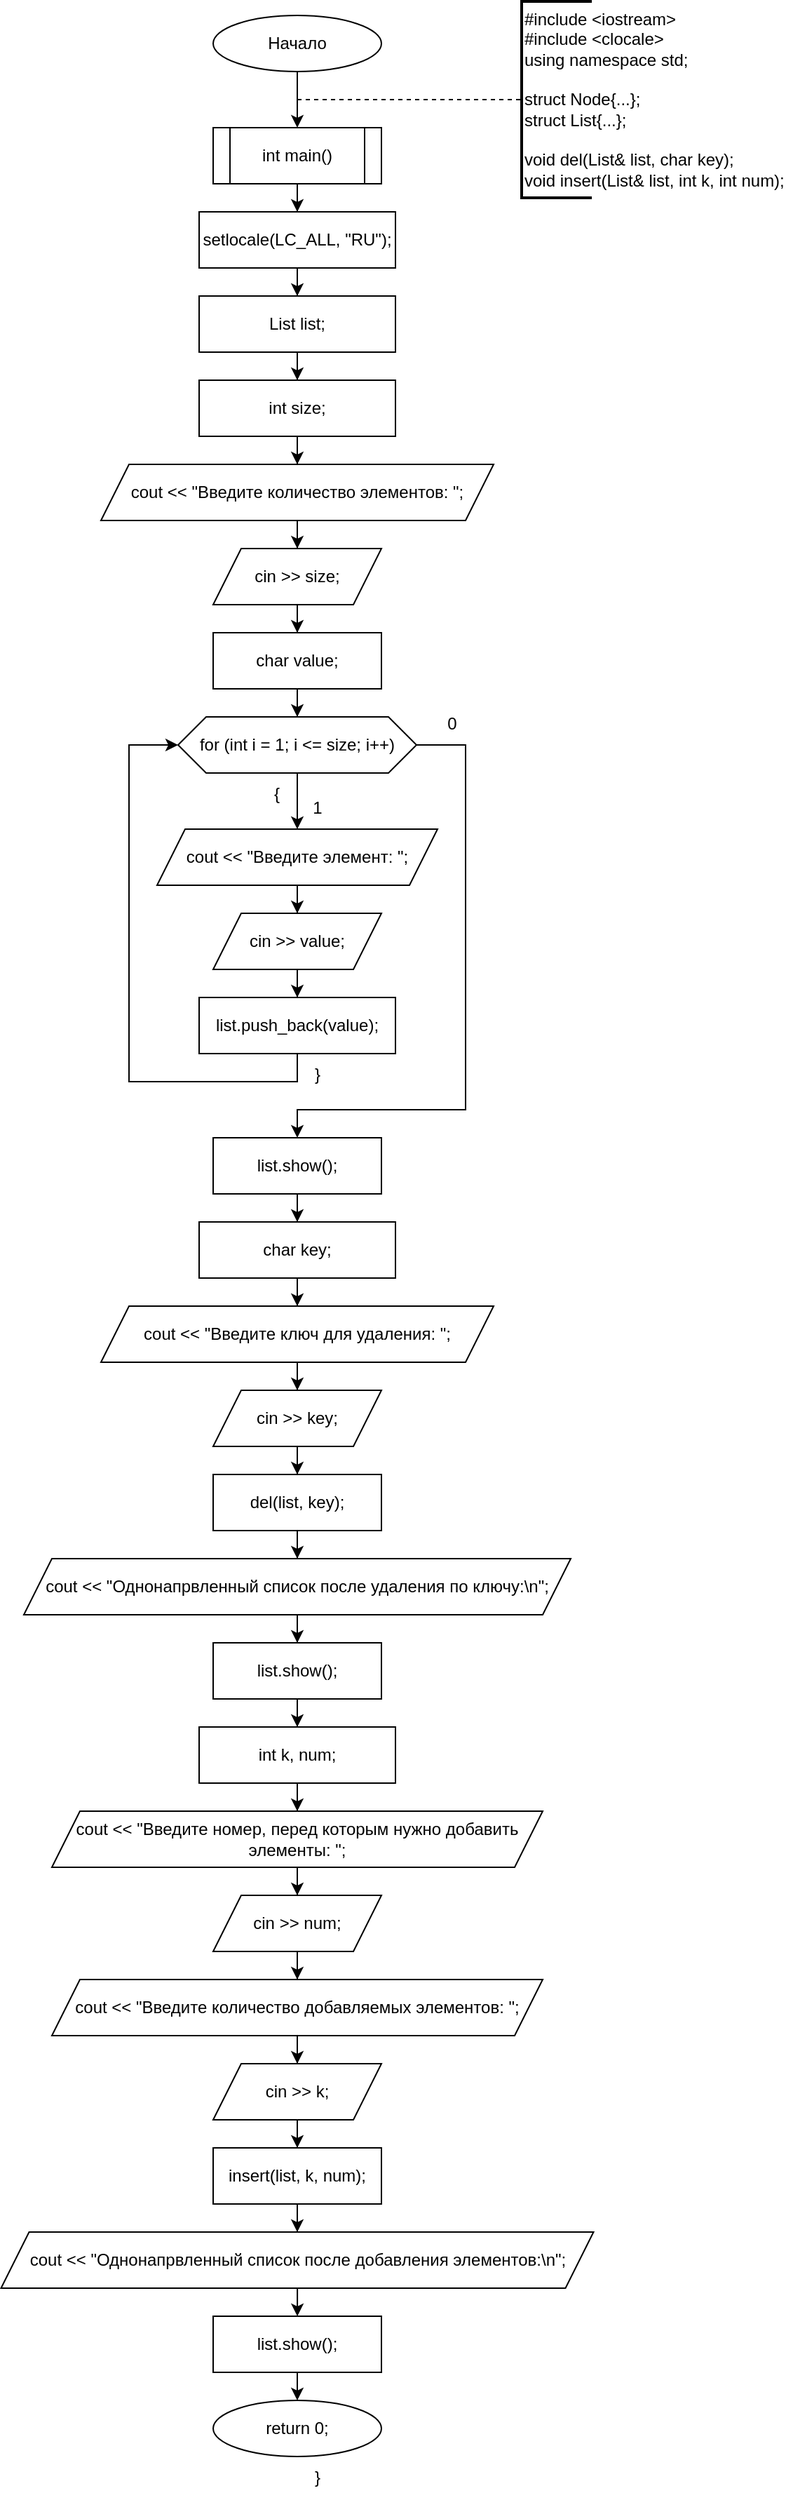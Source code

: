<mxfile version="25.0.2" pages="5">
  <diagram name="main" id="KcCgoCix7f9Wbfp8VYaR">
    <mxGraphModel dx="1122" dy="623" grid="1" gridSize="10" guides="1" tooltips="1" connect="1" arrows="1" fold="1" page="1" pageScale="1" pageWidth="827" pageHeight="1169" math="0" shadow="0">
      <root>
        <mxCell id="0" />
        <mxCell id="1" parent="0" />
        <mxCell id="Z2bn6TY4BThW6rKJe5P3-1" value="" style="edgeStyle=orthogonalEdgeStyle;rounded=0;orthogonalLoop=1;jettySize=auto;html=1;" edge="1" parent="1" source="Z2bn6TY4BThW6rKJe5P3-2" target="Z2bn6TY4BThW6rKJe5P3-4">
          <mxGeometry relative="1" as="geometry" />
        </mxCell>
        <mxCell id="Z2bn6TY4BThW6rKJe5P3-2" value="Начало" style="ellipse;whiteSpace=wrap;html=1;" vertex="1" parent="1">
          <mxGeometry x="340" y="80" width="120" height="40" as="geometry" />
        </mxCell>
        <mxCell id="Z2bn6TY4BThW6rKJe5P3-3" value="" style="edgeStyle=orthogonalEdgeStyle;rounded=0;orthogonalLoop=1;jettySize=auto;html=1;" edge="1" parent="1" source="Z2bn6TY4BThW6rKJe5P3-4" target="Z2bn6TY4BThW6rKJe5P3-8">
          <mxGeometry relative="1" as="geometry" />
        </mxCell>
        <mxCell id="Z2bn6TY4BThW6rKJe5P3-4" value="int main()" style="shape=process;whiteSpace=wrap;html=1;backgroundOutline=1;" vertex="1" parent="1">
          <mxGeometry x="340" y="160" width="120" height="40" as="geometry" />
        </mxCell>
        <mxCell id="Z2bn6TY4BThW6rKJe5P3-5" value="" style="endArrow=none;dashed=1;html=1;rounded=0;" edge="1" parent="1" target="Z2bn6TY4BThW6rKJe5P3-6">
          <mxGeometry width="50" height="50" relative="1" as="geometry">
            <mxPoint x="400" y="140" as="sourcePoint" />
            <mxPoint x="560" y="140" as="targetPoint" />
          </mxGeometry>
        </mxCell>
        <mxCell id="Z2bn6TY4BThW6rKJe5P3-6" value="&lt;div&gt;#include &amp;lt;iostream&amp;gt;&lt;/div&gt;&lt;div&gt;#include &amp;lt;clocale&amp;gt;&lt;/div&gt;&lt;div&gt;using namespace std;&lt;/div&gt;&lt;div&gt;&lt;br&gt;&lt;/div&gt;&lt;div&gt;struct Node{...};&lt;/div&gt;&lt;div&gt;struct List{...};&lt;/div&gt;&lt;div&gt;&lt;br&gt;&lt;/div&gt;&lt;div&gt;&lt;div&gt;void del(List&amp;amp; list, char key);&lt;/div&gt;&lt;div&gt;void insert(List&amp;amp; list, int k, int num);&lt;/div&gt;&lt;/div&gt;" style="strokeWidth=2;html=1;shape=mxgraph.flowchart.annotation_1;align=left;pointerEvents=1;" vertex="1" parent="1">
          <mxGeometry x="560" y="70" width="50" height="140" as="geometry" />
        </mxCell>
        <mxCell id="Z2bn6TY4BThW6rKJe5P3-7" value="" style="edgeStyle=orthogonalEdgeStyle;rounded=0;orthogonalLoop=1;jettySize=auto;html=1;" edge="1" parent="1" source="Z2bn6TY4BThW6rKJe5P3-8" target="Z2bn6TY4BThW6rKJe5P3-10">
          <mxGeometry relative="1" as="geometry" />
        </mxCell>
        <mxCell id="Z2bn6TY4BThW6rKJe5P3-8" value="setlocale(LC_ALL, &quot;RU&quot;);" style="whiteSpace=wrap;html=1;" vertex="1" parent="1">
          <mxGeometry x="330" y="220" width="140" height="40" as="geometry" />
        </mxCell>
        <mxCell id="Z2bn6TY4BThW6rKJe5P3-9" value="" style="edgeStyle=orthogonalEdgeStyle;rounded=0;orthogonalLoop=1;jettySize=auto;html=1;" edge="1" parent="1" source="Z2bn6TY4BThW6rKJe5P3-10" target="Z2bn6TY4BThW6rKJe5P3-12">
          <mxGeometry relative="1" as="geometry" />
        </mxCell>
        <mxCell id="Z2bn6TY4BThW6rKJe5P3-10" value="List list;" style="whiteSpace=wrap;html=1;" vertex="1" parent="1">
          <mxGeometry x="330" y="280" width="140" height="40" as="geometry" />
        </mxCell>
        <mxCell id="Z2bn6TY4BThW6rKJe5P3-11" value="" style="edgeStyle=orthogonalEdgeStyle;rounded=0;orthogonalLoop=1;jettySize=auto;html=1;" edge="1" parent="1" source="Z2bn6TY4BThW6rKJe5P3-12" target="Z2bn6TY4BThW6rKJe5P3-14">
          <mxGeometry relative="1" as="geometry" />
        </mxCell>
        <mxCell id="Z2bn6TY4BThW6rKJe5P3-12" value="int size;" style="whiteSpace=wrap;html=1;" vertex="1" parent="1">
          <mxGeometry x="330" y="340" width="140" height="40" as="geometry" />
        </mxCell>
        <mxCell id="Z2bn6TY4BThW6rKJe5P3-13" value="" style="edgeStyle=orthogonalEdgeStyle;rounded=0;orthogonalLoop=1;jettySize=auto;html=1;" edge="1" parent="1" source="Z2bn6TY4BThW6rKJe5P3-14" target="Z2bn6TY4BThW6rKJe5P3-16">
          <mxGeometry relative="1" as="geometry" />
        </mxCell>
        <mxCell id="Z2bn6TY4BThW6rKJe5P3-14" value="cout &lt;&lt; &quot;Введите количество элементов: &quot;;" style="shape=parallelogram;perimeter=parallelogramPerimeter;whiteSpace=wrap;html=1;fixedSize=1;" vertex="1" parent="1">
          <mxGeometry x="260" y="400" width="280" height="40" as="geometry" />
        </mxCell>
        <mxCell id="Z2bn6TY4BThW6rKJe5P3-15" value="" style="edgeStyle=orthogonalEdgeStyle;rounded=0;orthogonalLoop=1;jettySize=auto;html=1;" edge="1" parent="1" source="Z2bn6TY4BThW6rKJe5P3-16" target="Z2bn6TY4BThW6rKJe5P3-18">
          <mxGeometry relative="1" as="geometry" />
        </mxCell>
        <mxCell id="Z2bn6TY4BThW6rKJe5P3-16" value="cin &amp;gt;&amp;gt; size;" style="shape=parallelogram;perimeter=parallelogramPerimeter;whiteSpace=wrap;html=1;fixedSize=1;" vertex="1" parent="1">
          <mxGeometry x="340" y="460" width="120" height="40" as="geometry" />
        </mxCell>
        <mxCell id="Z2bn6TY4BThW6rKJe5P3-17" value="" style="edgeStyle=orthogonalEdgeStyle;rounded=0;orthogonalLoop=1;jettySize=auto;html=1;" edge="1" parent="1" source="Z2bn6TY4BThW6rKJe5P3-18" target="Z2bn6TY4BThW6rKJe5P3-21">
          <mxGeometry relative="1" as="geometry" />
        </mxCell>
        <mxCell id="Z2bn6TY4BThW6rKJe5P3-18" value="char value;" style="whiteSpace=wrap;html=1;" vertex="1" parent="1">
          <mxGeometry x="340" y="520" width="120" height="40" as="geometry" />
        </mxCell>
        <mxCell id="Z2bn6TY4BThW6rKJe5P3-19" value="" style="edgeStyle=orthogonalEdgeStyle;rounded=0;orthogonalLoop=1;jettySize=auto;html=1;" edge="1" parent="1" source="Z2bn6TY4BThW6rKJe5P3-21" target="Z2bn6TY4BThW6rKJe5P3-23">
          <mxGeometry relative="1" as="geometry" />
        </mxCell>
        <mxCell id="Z2bn6TY4BThW6rKJe5P3-20" style="edgeStyle=orthogonalEdgeStyle;rounded=0;orthogonalLoop=1;jettySize=auto;html=1;entryX=0.5;entryY=0;entryDx=0;entryDy=0;" edge="1" parent="1" source="Z2bn6TY4BThW6rKJe5P3-21" target="Z2bn6TY4BThW6rKJe5P3-33">
          <mxGeometry relative="1" as="geometry">
            <mxPoint x="400" y="880" as="targetPoint" />
            <Array as="points">
              <mxPoint x="520" y="600" />
              <mxPoint x="520" y="860" />
              <mxPoint x="400" y="860" />
            </Array>
          </mxGeometry>
        </mxCell>
        <mxCell id="Z2bn6TY4BThW6rKJe5P3-21" value="for (int i = 1; i &amp;lt;= size; i++)" style="shape=hexagon;perimeter=hexagonPerimeter2;whiteSpace=wrap;html=1;fixedSize=1;" vertex="1" parent="1">
          <mxGeometry x="315" y="580" width="170" height="40" as="geometry" />
        </mxCell>
        <mxCell id="Z2bn6TY4BThW6rKJe5P3-22" value="" style="edgeStyle=orthogonalEdgeStyle;rounded=0;orthogonalLoop=1;jettySize=auto;html=1;" edge="1" parent="1" source="Z2bn6TY4BThW6rKJe5P3-23" target="Z2bn6TY4BThW6rKJe5P3-27">
          <mxGeometry relative="1" as="geometry" />
        </mxCell>
        <mxCell id="Z2bn6TY4BThW6rKJe5P3-23" value="cout &amp;lt;&amp;lt; &quot;Введите элемент: &quot;;" style="shape=parallelogram;perimeter=parallelogramPerimeter;whiteSpace=wrap;html=1;fixedSize=1;" vertex="1" parent="1">
          <mxGeometry x="300" y="660" width="200" height="40" as="geometry" />
        </mxCell>
        <mxCell id="Z2bn6TY4BThW6rKJe5P3-24" value="{" style="text;html=1;align=center;verticalAlign=middle;resizable=0;points=[];autosize=1;strokeColor=none;fillColor=none;" vertex="1" parent="1">
          <mxGeometry x="370" y="620" width="30" height="30" as="geometry" />
        </mxCell>
        <mxCell id="Z2bn6TY4BThW6rKJe5P3-25" value="1" style="text;html=1;align=center;verticalAlign=middle;resizable=0;points=[];autosize=1;strokeColor=none;fillColor=none;" vertex="1" parent="1">
          <mxGeometry x="399" y="630" width="30" height="30" as="geometry" />
        </mxCell>
        <mxCell id="Z2bn6TY4BThW6rKJe5P3-26" value="" style="edgeStyle=orthogonalEdgeStyle;rounded=0;orthogonalLoop=1;jettySize=auto;html=1;" edge="1" parent="1" source="Z2bn6TY4BThW6rKJe5P3-27" target="Z2bn6TY4BThW6rKJe5P3-29">
          <mxGeometry relative="1" as="geometry" />
        </mxCell>
        <mxCell id="Z2bn6TY4BThW6rKJe5P3-27" value="cin &amp;gt;&amp;gt; value;" style="shape=parallelogram;perimeter=parallelogramPerimeter;whiteSpace=wrap;html=1;fixedSize=1;" vertex="1" parent="1">
          <mxGeometry x="340" y="720" width="120" height="40" as="geometry" />
        </mxCell>
        <mxCell id="Z2bn6TY4BThW6rKJe5P3-28" style="edgeStyle=orthogonalEdgeStyle;rounded=0;orthogonalLoop=1;jettySize=auto;html=1;entryX=0;entryY=0.5;entryDx=0;entryDy=0;" edge="1" parent="1" source="Z2bn6TY4BThW6rKJe5P3-29" target="Z2bn6TY4BThW6rKJe5P3-21">
          <mxGeometry relative="1" as="geometry">
            <Array as="points">
              <mxPoint x="400" y="840" />
              <mxPoint x="280" y="840" />
              <mxPoint x="280" y="600" />
            </Array>
          </mxGeometry>
        </mxCell>
        <mxCell id="Z2bn6TY4BThW6rKJe5P3-29" value="list.push_back(value);" style="whiteSpace=wrap;html=1;" vertex="1" parent="1">
          <mxGeometry x="330" y="780" width="140" height="40" as="geometry" />
        </mxCell>
        <mxCell id="Z2bn6TY4BThW6rKJe5P3-30" value="}" style="text;html=1;align=center;verticalAlign=middle;resizable=0;points=[];autosize=1;strokeColor=none;fillColor=none;" vertex="1" parent="1">
          <mxGeometry x="399" y="820" width="30" height="30" as="geometry" />
        </mxCell>
        <mxCell id="Z2bn6TY4BThW6rKJe5P3-31" value="0" style="text;html=1;align=center;verticalAlign=middle;resizable=0;points=[];autosize=1;strokeColor=none;fillColor=none;" vertex="1" parent="1">
          <mxGeometry x="495" y="570" width="30" height="30" as="geometry" />
        </mxCell>
        <mxCell id="Z2bn6TY4BThW6rKJe5P3-32" style="edgeStyle=orthogonalEdgeStyle;rounded=0;orthogonalLoop=1;jettySize=auto;html=1;entryX=0.5;entryY=0;entryDx=0;entryDy=0;" edge="1" parent="1" source="Z2bn6TY4BThW6rKJe5P3-33" target="Z2bn6TY4BThW6rKJe5P3-35">
          <mxGeometry relative="1" as="geometry" />
        </mxCell>
        <mxCell id="Z2bn6TY4BThW6rKJe5P3-33" value="list.show();" style="rounded=0;whiteSpace=wrap;html=1;" vertex="1" parent="1">
          <mxGeometry x="340" y="880" width="120" height="40" as="geometry" />
        </mxCell>
        <mxCell id="Z2bn6TY4BThW6rKJe5P3-34" value="" style="edgeStyle=orthogonalEdgeStyle;rounded=0;orthogonalLoop=1;jettySize=auto;html=1;" edge="1" parent="1" source="Z2bn6TY4BThW6rKJe5P3-35" target="Z2bn6TY4BThW6rKJe5P3-37">
          <mxGeometry relative="1" as="geometry" />
        </mxCell>
        <mxCell id="Z2bn6TY4BThW6rKJe5P3-35" value="char key;" style="whiteSpace=wrap;html=1;" vertex="1" parent="1">
          <mxGeometry x="330" y="940" width="140" height="40" as="geometry" />
        </mxCell>
        <mxCell id="Z2bn6TY4BThW6rKJe5P3-36" value="" style="edgeStyle=orthogonalEdgeStyle;rounded=0;orthogonalLoop=1;jettySize=auto;html=1;" edge="1" parent="1" source="Z2bn6TY4BThW6rKJe5P3-37" target="Z2bn6TY4BThW6rKJe5P3-39">
          <mxGeometry relative="1" as="geometry" />
        </mxCell>
        <mxCell id="Z2bn6TY4BThW6rKJe5P3-37" value="cout &amp;lt;&amp;lt; &quot;Введите ключ для удаления: &quot;;" style="shape=parallelogram;perimeter=parallelogramPerimeter;whiteSpace=wrap;html=1;fixedSize=1;" vertex="1" parent="1">
          <mxGeometry x="260" y="1000" width="280" height="40" as="geometry" />
        </mxCell>
        <mxCell id="Z2bn6TY4BThW6rKJe5P3-38" value="" style="edgeStyle=orthogonalEdgeStyle;rounded=0;orthogonalLoop=1;jettySize=auto;html=1;" edge="1" parent="1" source="Z2bn6TY4BThW6rKJe5P3-39" target="Z2bn6TY4BThW6rKJe5P3-41">
          <mxGeometry relative="1" as="geometry" />
        </mxCell>
        <mxCell id="Z2bn6TY4BThW6rKJe5P3-39" value="cin &amp;gt;&amp;gt; key;" style="shape=parallelogram;perimeter=parallelogramPerimeter;whiteSpace=wrap;html=1;fixedSize=1;" vertex="1" parent="1">
          <mxGeometry x="340" y="1060" width="120" height="40" as="geometry" />
        </mxCell>
        <mxCell id="Z2bn6TY4BThW6rKJe5P3-40" value="" style="edgeStyle=orthogonalEdgeStyle;rounded=0;orthogonalLoop=1;jettySize=auto;html=1;" edge="1" parent="1" source="Z2bn6TY4BThW6rKJe5P3-41" target="Z2bn6TY4BThW6rKJe5P3-43">
          <mxGeometry relative="1" as="geometry" />
        </mxCell>
        <mxCell id="Z2bn6TY4BThW6rKJe5P3-41" value="del(list, key);" style="whiteSpace=wrap;html=1;" vertex="1" parent="1">
          <mxGeometry x="340" y="1120" width="120" height="40" as="geometry" />
        </mxCell>
        <mxCell id="Z2bn6TY4BThW6rKJe5P3-42" value="" style="edgeStyle=orthogonalEdgeStyle;rounded=0;orthogonalLoop=1;jettySize=auto;html=1;" edge="1" parent="1" source="Z2bn6TY4BThW6rKJe5P3-43" target="Z2bn6TY4BThW6rKJe5P3-45">
          <mxGeometry relative="1" as="geometry" />
        </mxCell>
        <mxCell id="Z2bn6TY4BThW6rKJe5P3-43" value="cout &amp;lt;&amp;lt; &quot;Однонапрвленный список после удаления по ключу:\n&quot;;" style="shape=parallelogram;perimeter=parallelogramPerimeter;whiteSpace=wrap;html=1;fixedSize=1;" vertex="1" parent="1">
          <mxGeometry x="205" y="1180" width="390" height="40" as="geometry" />
        </mxCell>
        <mxCell id="Z2bn6TY4BThW6rKJe5P3-44" style="edgeStyle=orthogonalEdgeStyle;rounded=0;orthogonalLoop=1;jettySize=auto;html=1;entryX=0.5;entryY=0;entryDx=0;entryDy=0;" edge="1" parent="1" source="Z2bn6TY4BThW6rKJe5P3-45" target="Z2bn6TY4BThW6rKJe5P3-47">
          <mxGeometry relative="1" as="geometry" />
        </mxCell>
        <mxCell id="Z2bn6TY4BThW6rKJe5P3-45" value="list.show();" style="whiteSpace=wrap;html=1;" vertex="1" parent="1">
          <mxGeometry x="340" y="1240" width="120" height="40" as="geometry" />
        </mxCell>
        <mxCell id="Z2bn6TY4BThW6rKJe5P3-46" value="" style="edgeStyle=orthogonalEdgeStyle;rounded=0;orthogonalLoop=1;jettySize=auto;html=1;" edge="1" parent="1" source="Z2bn6TY4BThW6rKJe5P3-47" target="Z2bn6TY4BThW6rKJe5P3-49">
          <mxGeometry relative="1" as="geometry" />
        </mxCell>
        <mxCell id="Z2bn6TY4BThW6rKJe5P3-47" value="int k, num;" style="whiteSpace=wrap;html=1;" vertex="1" parent="1">
          <mxGeometry x="330" y="1300" width="140" height="40" as="geometry" />
        </mxCell>
        <mxCell id="Z2bn6TY4BThW6rKJe5P3-48" value="" style="edgeStyle=orthogonalEdgeStyle;rounded=0;orthogonalLoop=1;jettySize=auto;html=1;" edge="1" parent="1" source="Z2bn6TY4BThW6rKJe5P3-49" target="Z2bn6TY4BThW6rKJe5P3-51">
          <mxGeometry relative="1" as="geometry" />
        </mxCell>
        <mxCell id="Z2bn6TY4BThW6rKJe5P3-49" value="cout &amp;lt;&amp;lt; &quot;Введите номер, перед которым нужно добавить элементы: &quot;;" style="shape=parallelogram;perimeter=parallelogramPerimeter;whiteSpace=wrap;html=1;fixedSize=1;" vertex="1" parent="1">
          <mxGeometry x="225" y="1360" width="350" height="40" as="geometry" />
        </mxCell>
        <mxCell id="Z2bn6TY4BThW6rKJe5P3-50" style="edgeStyle=orthogonalEdgeStyle;rounded=0;orthogonalLoop=1;jettySize=auto;html=1;entryX=0.5;entryY=0;entryDx=0;entryDy=0;" edge="1" parent="1" source="Z2bn6TY4BThW6rKJe5P3-51" target="Z2bn6TY4BThW6rKJe5P3-53">
          <mxGeometry relative="1" as="geometry" />
        </mxCell>
        <mxCell id="Z2bn6TY4BThW6rKJe5P3-51" value="cin &amp;gt;&amp;gt; num;" style="shape=parallelogram;perimeter=parallelogramPerimeter;whiteSpace=wrap;html=1;fixedSize=1;" vertex="1" parent="1">
          <mxGeometry x="340" y="1420" width="120" height="40" as="geometry" />
        </mxCell>
        <mxCell id="Z2bn6TY4BThW6rKJe5P3-52" value="" style="edgeStyle=orthogonalEdgeStyle;rounded=0;orthogonalLoop=1;jettySize=auto;html=1;" edge="1" parent="1" source="Z2bn6TY4BThW6rKJe5P3-53" target="Z2bn6TY4BThW6rKJe5P3-55">
          <mxGeometry relative="1" as="geometry" />
        </mxCell>
        <mxCell id="Z2bn6TY4BThW6rKJe5P3-53" value="cout &amp;lt;&amp;lt; &quot;Введите количество добавляемых элементов: &quot;;" style="shape=parallelogram;perimeter=parallelogramPerimeter;whiteSpace=wrap;html=1;fixedSize=1;" vertex="1" parent="1">
          <mxGeometry x="225" y="1480" width="350" height="40" as="geometry" />
        </mxCell>
        <mxCell id="Z2bn6TY4BThW6rKJe5P3-54" style="edgeStyle=orthogonalEdgeStyle;rounded=0;orthogonalLoop=1;jettySize=auto;html=1;entryX=0.5;entryY=0;entryDx=0;entryDy=0;" edge="1" parent="1" source="Z2bn6TY4BThW6rKJe5P3-55" target="Z2bn6TY4BThW6rKJe5P3-57">
          <mxGeometry relative="1" as="geometry" />
        </mxCell>
        <mxCell id="Z2bn6TY4BThW6rKJe5P3-55" value="cin &amp;gt;&amp;gt; k;" style="shape=parallelogram;perimeter=parallelogramPerimeter;whiteSpace=wrap;html=1;fixedSize=1;" vertex="1" parent="1">
          <mxGeometry x="340" y="1540" width="120" height="40" as="geometry" />
        </mxCell>
        <mxCell id="Z2bn6TY4BThW6rKJe5P3-56" value="" style="edgeStyle=orthogonalEdgeStyle;rounded=0;orthogonalLoop=1;jettySize=auto;html=1;entryX=0.5;entryY=0;entryDx=0;entryDy=0;" edge="1" parent="1" source="Z2bn6TY4BThW6rKJe5P3-57" target="Z2bn6TY4BThW6rKJe5P3-59">
          <mxGeometry relative="1" as="geometry" />
        </mxCell>
        <mxCell id="Z2bn6TY4BThW6rKJe5P3-57" value="insert(list, k, num);" style="whiteSpace=wrap;html=1;" vertex="1" parent="1">
          <mxGeometry x="340" y="1600" width="120" height="40" as="geometry" />
        </mxCell>
        <mxCell id="Z2bn6TY4BThW6rKJe5P3-58" value="" style="edgeStyle=orthogonalEdgeStyle;rounded=0;orthogonalLoop=1;jettySize=auto;html=1;" edge="1" parent="1" source="Z2bn6TY4BThW6rKJe5P3-59" target="Z2bn6TY4BThW6rKJe5P3-61">
          <mxGeometry relative="1" as="geometry" />
        </mxCell>
        <mxCell id="Z2bn6TY4BThW6rKJe5P3-59" value="cout &amp;lt;&amp;lt; &quot;Однонапрвленный список после добавления элементов:\n&quot;;" style="shape=parallelogram;perimeter=parallelogramPerimeter;whiteSpace=wrap;html=1;fixedSize=1;" vertex="1" parent="1">
          <mxGeometry x="188.75" y="1660" width="422.5" height="40" as="geometry" />
        </mxCell>
        <mxCell id="Z2bn6TY4BThW6rKJe5P3-60" style="edgeStyle=orthogonalEdgeStyle;rounded=0;orthogonalLoop=1;jettySize=auto;html=1;" edge="1" parent="1" source="Z2bn6TY4BThW6rKJe5P3-61">
          <mxGeometry relative="1" as="geometry">
            <mxPoint x="400" y="1780" as="targetPoint" />
          </mxGeometry>
        </mxCell>
        <mxCell id="Z2bn6TY4BThW6rKJe5P3-61" value="list.show();" style="whiteSpace=wrap;html=1;" vertex="1" parent="1">
          <mxGeometry x="340" y="1720" width="120" height="40" as="geometry" />
        </mxCell>
        <mxCell id="Z2bn6TY4BThW6rKJe5P3-62" value="return 0;" style="ellipse;whiteSpace=wrap;html=1;" vertex="1" parent="1">
          <mxGeometry x="340" y="1780" width="120" height="40" as="geometry" />
        </mxCell>
        <mxCell id="Z2bn6TY4BThW6rKJe5P3-63" value="}" style="text;html=1;align=center;verticalAlign=middle;resizable=0;points=[];autosize=1;strokeColor=none;fillColor=none;" vertex="1" parent="1">
          <mxGeometry x="399" y="1820" width="30" height="30" as="geometry" />
        </mxCell>
      </root>
    </mxGraphModel>
  </diagram>
  <diagram id="B_bZ4OJFQOHDX6XStf77" name="del">
    <mxGraphModel dx="1290" dy="717" grid="1" gridSize="10" guides="1" tooltips="1" connect="1" arrows="1" fold="1" page="1" pageScale="1" pageWidth="827" pageHeight="1169" math="0" shadow="0">
      <root>
        <mxCell id="0" />
        <mxCell id="1" parent="0" />
        <mxCell id="di-gnrrWyHquDQzxfVdp-1" value="" style="edgeStyle=orthogonalEdgeStyle;rounded=0;orthogonalLoop=1;jettySize=auto;html=1;" edge="1" parent="1" source="di-gnrrWyHquDQzxfVdp-2" target="di-gnrrWyHquDQzxfVdp-4">
          <mxGeometry relative="1" as="geometry" />
        </mxCell>
        <mxCell id="di-gnrrWyHquDQzxfVdp-2" value="void del(List&amp;amp; list, char key)" style="shape=process;whiteSpace=wrap;html=1;backgroundOutline=1;size=0.043;" vertex="1" parent="1">
          <mxGeometry x="290" y="80" width="220" height="40" as="geometry" />
        </mxCell>
        <mxCell id="di-gnrrWyHquDQzxfVdp-3" value="" style="edgeStyle=orthogonalEdgeStyle;rounded=0;orthogonalLoop=1;jettySize=auto;html=1;" edge="1" parent="1" source="di-gnrrWyHquDQzxfVdp-4" target="di-gnrrWyHquDQzxfVdp-8">
          <mxGeometry relative="1" as="geometry" />
        </mxCell>
        <mxCell id="di-gnrrWyHquDQzxfVdp-4" value="int size = list.size;" style="whiteSpace=wrap;html=1;" vertex="1" parent="1">
          <mxGeometry x="340" y="160" width="120" height="40" as="geometry" />
        </mxCell>
        <mxCell id="di-gnrrWyHquDQzxfVdp-5" value="{" style="text;html=1;align=center;verticalAlign=middle;resizable=0;points=[];autosize=1;strokeColor=none;fillColor=none;" vertex="1" parent="1">
          <mxGeometry x="370" y="120" width="30" height="30" as="geometry" />
        </mxCell>
        <mxCell id="di-gnrrWyHquDQzxfVdp-6" value="" style="edgeStyle=orthogonalEdgeStyle;rounded=0;orthogonalLoop=1;jettySize=auto;html=1;" edge="1" parent="1" source="di-gnrrWyHquDQzxfVdp-8" target="di-gnrrWyHquDQzxfVdp-11">
          <mxGeometry relative="1" as="geometry" />
        </mxCell>
        <mxCell id="di-gnrrWyHquDQzxfVdp-7" style="edgeStyle=orthogonalEdgeStyle;rounded=0;orthogonalLoop=1;jettySize=auto;html=1;entryX=0.5;entryY=0;entryDx=0;entryDy=0;" edge="1" parent="1" source="di-gnrrWyHquDQzxfVdp-8" target="di-gnrrWyHquDQzxfVdp-24">
          <mxGeometry relative="1" as="geometry">
            <mxPoint x="760" y="300" as="targetPoint" />
          </mxGeometry>
        </mxCell>
        <mxCell id="di-gnrrWyHquDQzxfVdp-8" value="for (int i = 1; i &amp;lt;= size; i++)" style="shape=hexagon;perimeter=hexagonPerimeter2;whiteSpace=wrap;html=1;fixedSize=1;" vertex="1" parent="1">
          <mxGeometry x="305" y="220" width="190" height="40" as="geometry" />
        </mxCell>
        <mxCell id="di-gnrrWyHquDQzxfVdp-9" value="" style="edgeStyle=orthogonalEdgeStyle;rounded=0;orthogonalLoop=1;jettySize=auto;html=1;exitX=0;exitY=0.5;exitDx=0;exitDy=0;entryX=0.5;entryY=0;entryDx=0;entryDy=0;" edge="1" parent="1" source="di-gnrrWyHquDQzxfVdp-11" target="di-gnrrWyHquDQzxfVdp-14">
          <mxGeometry relative="1" as="geometry">
            <Array as="points">
              <mxPoint x="240" y="320" />
              <mxPoint x="240" y="360" />
            </Array>
          </mxGeometry>
        </mxCell>
        <mxCell id="di-gnrrWyHquDQzxfVdp-10" value="" style="edgeStyle=orthogonalEdgeStyle;rounded=0;orthogonalLoop=1;jettySize=auto;html=1;exitX=1;exitY=0.5;exitDx=0;exitDy=0;" edge="1" parent="1" source="di-gnrrWyHquDQzxfVdp-11" target="di-gnrrWyHquDQzxfVdp-17">
          <mxGeometry relative="1" as="geometry" />
        </mxCell>
        <mxCell id="di-gnrrWyHquDQzxfVdp-11" value="if (list.head-&amp;gt;data == key)" style="rhombus;whiteSpace=wrap;html=1;" vertex="1" parent="1">
          <mxGeometry x="280" y="300" width="240" height="40" as="geometry" />
        </mxCell>
        <mxCell id="di-gnrrWyHquDQzxfVdp-12" value="1" style="text;html=1;align=center;verticalAlign=middle;resizable=0;points=[];autosize=1;strokeColor=none;fillColor=none;" vertex="1" parent="1">
          <mxGeometry x="400" y="270" width="30" height="30" as="geometry" />
        </mxCell>
        <mxCell id="di-gnrrWyHquDQzxfVdp-13" style="edgeStyle=orthogonalEdgeStyle;rounded=0;orthogonalLoop=1;jettySize=auto;html=1;exitX=0.5;exitY=1;exitDx=0;exitDy=0;" edge="1" parent="1" source="di-gnrrWyHquDQzxfVdp-14">
          <mxGeometry relative="1" as="geometry">
            <mxPoint x="400" y="480" as="targetPoint" />
            <Array as="points">
              <mxPoint x="240" y="480" />
            </Array>
          </mxGeometry>
        </mxCell>
        <mxCell id="di-gnrrWyHquDQzxfVdp-14" value="list.pop_front();" style="whiteSpace=wrap;html=1;" vertex="1" parent="1">
          <mxGeometry x="170" y="360" width="140" height="40" as="geometry" />
        </mxCell>
        <mxCell id="di-gnrrWyHquDQzxfVdp-15" value="1" style="text;html=1;align=center;verticalAlign=middle;resizable=0;points=[];autosize=1;strokeColor=none;fillColor=none;" vertex="1" parent="1">
          <mxGeometry x="240" y="290" width="30" height="30" as="geometry" />
        </mxCell>
        <mxCell id="di-gnrrWyHquDQzxfVdp-16" value="" style="edgeStyle=orthogonalEdgeStyle;rounded=0;orthogonalLoop=1;jettySize=auto;html=1;" edge="1" parent="1" source="di-gnrrWyHquDQzxfVdp-17" target="di-gnrrWyHquDQzxfVdp-20">
          <mxGeometry relative="1" as="geometry" />
        </mxCell>
        <mxCell id="di-gnrrWyHquDQzxfVdp-17" value="list.push_back(list.head-&amp;gt;data);" style="whiteSpace=wrap;html=1;" vertex="1" parent="1">
          <mxGeometry x="480" y="360" width="190" height="40" as="geometry" />
        </mxCell>
        <mxCell id="di-gnrrWyHquDQzxfVdp-18" value="0" style="text;html=1;align=center;verticalAlign=middle;resizable=0;points=[];autosize=1;strokeColor=none;fillColor=none;" vertex="1" parent="1">
          <mxGeometry x="545" y="290" width="30" height="30" as="geometry" />
        </mxCell>
        <mxCell id="di-gnrrWyHquDQzxfVdp-19" style="edgeStyle=orthogonalEdgeStyle;rounded=0;orthogonalLoop=1;jettySize=auto;html=1;exitX=0.5;exitY=1;exitDx=0;exitDy=0;" edge="1" parent="1" source="di-gnrrWyHquDQzxfVdp-20">
          <mxGeometry relative="1" as="geometry">
            <mxPoint x="400" y="480" as="targetPoint" />
            <Array as="points">
              <mxPoint x="575" y="480" />
            </Array>
          </mxGeometry>
        </mxCell>
        <mxCell id="di-gnrrWyHquDQzxfVdp-20" value="list.pop_front();" style="whiteSpace=wrap;html=1;" vertex="1" parent="1">
          <mxGeometry x="480" y="420" width="190" height="40" as="geometry" />
        </mxCell>
        <mxCell id="di-gnrrWyHquDQzxfVdp-21" value="{" style="text;html=1;align=center;verticalAlign=middle;resizable=0;points=[];autosize=1;strokeColor=none;fillColor=none;" vertex="1" parent="1">
          <mxGeometry x="545" y="328" width="30" height="30" as="geometry" />
        </mxCell>
        <mxCell id="di-gnrrWyHquDQzxfVdp-22" value="}" style="text;html=1;align=center;verticalAlign=middle;resizable=0;points=[];autosize=1;strokeColor=none;fillColor=none;" vertex="1" parent="1">
          <mxGeometry x="575" y="460" width="30" height="30" as="geometry" />
        </mxCell>
        <mxCell id="di-gnrrWyHquDQzxfVdp-23" value="" style="endArrow=classic;html=1;rounded=0;entryX=0;entryY=0.5;entryDx=0;entryDy=0;" edge="1" parent="1" target="di-gnrrWyHquDQzxfVdp-8">
          <mxGeometry width="50" height="50" relative="1" as="geometry">
            <mxPoint x="400" y="480" as="sourcePoint" />
            <mxPoint x="450" y="510" as="targetPoint" />
            <Array as="points">
              <mxPoint x="400" y="500" />
              <mxPoint x="140" y="500" />
              <mxPoint x="140" y="380" />
              <mxPoint x="140" y="240" />
            </Array>
          </mxGeometry>
        </mxCell>
        <mxCell id="di-gnrrWyHquDQzxfVdp-24" value="return;" style="ellipse;whiteSpace=wrap;html=1;" vertex="1" parent="1">
          <mxGeometry x="700" y="300" width="120" height="40" as="geometry" />
        </mxCell>
        <mxCell id="di-gnrrWyHquDQzxfVdp-25" value="0" style="text;html=1;align=center;verticalAlign=middle;resizable=0;points=[];autosize=1;strokeColor=none;fillColor=none;" vertex="1" parent="1">
          <mxGeometry x="735" y="208" width="30" height="30" as="geometry" />
        </mxCell>
        <mxCell id="di-gnrrWyHquDQzxfVdp-26" value="}" style="text;html=1;align=center;verticalAlign=middle;resizable=0;points=[];autosize=1;strokeColor=none;fillColor=none;" vertex="1" parent="1">
          <mxGeometry x="760" y="340" width="30" height="30" as="geometry" />
        </mxCell>
      </root>
    </mxGraphModel>
  </diagram>
  <diagram id="D6XWO91PXjX55srrUt1g" name="insert">
    <mxGraphModel dx="1122" dy="623" grid="1" gridSize="10" guides="1" tooltips="1" connect="1" arrows="1" fold="1" page="1" pageScale="1" pageWidth="827" pageHeight="1169" math="0" shadow="0">
      <root>
        <mxCell id="0" />
        <mxCell id="1" parent="0" />
        <mxCell id="QqPMZedWgqUs8JwJGRWh-4" value="" style="edgeStyle=orthogonalEdgeStyle;rounded=0;orthogonalLoop=1;jettySize=auto;html=1;" edge="1" parent="1" source="QqPMZedWgqUs8JwJGRWh-2" target="QqPMZedWgqUs8JwJGRWh-3">
          <mxGeometry relative="1" as="geometry" />
        </mxCell>
        <mxCell id="QqPMZedWgqUs8JwJGRWh-2" value="void insert(List&amp;amp; list, int k, int num)" style="shape=process;whiteSpace=wrap;html=1;backgroundOutline=1;size=0.04;" vertex="1" parent="1">
          <mxGeometry x="290" y="80" width="220" height="40" as="geometry" />
        </mxCell>
        <mxCell id="QqPMZedWgqUs8JwJGRWh-7" value="" style="edgeStyle=orthogonalEdgeStyle;rounded=0;orthogonalLoop=1;jettySize=auto;html=1;" edge="1" parent="1" source="QqPMZedWgqUs8JwJGRWh-3" target="QqPMZedWgqUs8JwJGRWh-6">
          <mxGeometry relative="1" as="geometry" />
        </mxCell>
        <mxCell id="QqPMZedWgqUs8JwJGRWh-3" value="char value;" style="whiteSpace=wrap;html=1;" vertex="1" parent="1">
          <mxGeometry x="340" y="160" width="120" height="40" as="geometry" />
        </mxCell>
        <mxCell id="QqPMZedWgqUs8JwJGRWh-5" value="{" style="text;html=1;align=center;verticalAlign=middle;resizable=0;points=[];autosize=1;strokeColor=none;fillColor=none;" vertex="1" parent="1">
          <mxGeometry x="370" y="120" width="30" height="30" as="geometry" />
        </mxCell>
        <mxCell id="QqPMZedWgqUs8JwJGRWh-9" value="" style="edgeStyle=orthogonalEdgeStyle;rounded=0;orthogonalLoop=1;jettySize=auto;html=1;" edge="1" parent="1" source="QqPMZedWgqUs8JwJGRWh-6" target="QqPMZedWgqUs8JwJGRWh-8">
          <mxGeometry relative="1" as="geometry" />
        </mxCell>
        <mxCell id="QqPMZedWgqUs8JwJGRWh-21" style="edgeStyle=orthogonalEdgeStyle;rounded=0;orthogonalLoop=1;jettySize=auto;html=1;entryX=0.5;entryY=0;entryDx=0;entryDy=0;" edge="1" parent="1" source="QqPMZedWgqUs8JwJGRWh-6" target="A4oEbbAiIeXp2B3gDZdj-1">
          <mxGeometry relative="1" as="geometry">
            <mxPoint x="640" y="280.0" as="targetPoint" />
          </mxGeometry>
        </mxCell>
        <mxCell id="QqPMZedWgqUs8JwJGRWh-6" value="for (int i = 1; i &amp;lt;= k; i++)" style="shape=hexagon;perimeter=hexagonPerimeter2;whiteSpace=wrap;html=1;fixedSize=1;" vertex="1" parent="1">
          <mxGeometry x="325" y="220" width="150" height="40" as="geometry" />
        </mxCell>
        <mxCell id="QqPMZedWgqUs8JwJGRWh-13" value="" style="edgeStyle=orthogonalEdgeStyle;rounded=0;orthogonalLoop=1;jettySize=auto;html=1;" edge="1" parent="1" source="QqPMZedWgqUs8JwJGRWh-8" target="QqPMZedWgqUs8JwJGRWh-12">
          <mxGeometry relative="1" as="geometry" />
        </mxCell>
        <mxCell id="QqPMZedWgqUs8JwJGRWh-8" value="cout &amp;lt;&amp;lt; &quot;Введите новый элемент: &quot;;" style="shape=parallelogram;perimeter=parallelogramPerimeter;whiteSpace=wrap;html=1;fixedSize=1;" vertex="1" parent="1">
          <mxGeometry x="285" y="300" width="230" height="40" as="geometry" />
        </mxCell>
        <mxCell id="QqPMZedWgqUs8JwJGRWh-10" value="{" style="text;html=1;align=center;verticalAlign=middle;resizable=0;points=[];autosize=1;strokeColor=none;fillColor=none;" vertex="1" parent="1">
          <mxGeometry x="370" y="260" width="30" height="30" as="geometry" />
        </mxCell>
        <mxCell id="QqPMZedWgqUs8JwJGRWh-11" value="1" style="text;html=1;align=center;verticalAlign=middle;resizable=0;points=[];autosize=1;strokeColor=none;fillColor=none;" vertex="1" parent="1">
          <mxGeometry x="400" y="270" width="30" height="30" as="geometry" />
        </mxCell>
        <mxCell id="QqPMZedWgqUs8JwJGRWh-15" value="" style="edgeStyle=orthogonalEdgeStyle;rounded=0;orthogonalLoop=1;jettySize=auto;html=1;" edge="1" parent="1" source="QqPMZedWgqUs8JwJGRWh-12" target="QqPMZedWgqUs8JwJGRWh-14">
          <mxGeometry relative="1" as="geometry" />
        </mxCell>
        <mxCell id="QqPMZedWgqUs8JwJGRWh-12" value="cin &amp;gt;&amp;gt; value;" style="shape=parallelogram;perimeter=parallelogramPerimeter;whiteSpace=wrap;html=1;fixedSize=1;" vertex="1" parent="1">
          <mxGeometry x="340" y="360" width="120" height="40" as="geometry" />
        </mxCell>
        <mxCell id="QqPMZedWgqUs8JwJGRWh-17" value="" style="edgeStyle=orthogonalEdgeStyle;rounded=0;orthogonalLoop=1;jettySize=auto;html=1;" edge="1" parent="1" source="QqPMZedWgqUs8JwJGRWh-14" target="QqPMZedWgqUs8JwJGRWh-16">
          <mxGeometry relative="1" as="geometry" />
        </mxCell>
        <mxCell id="QqPMZedWgqUs8JwJGRWh-14" value="list.insert_el(num, value);" style="whiteSpace=wrap;html=1;" vertex="1" parent="1">
          <mxGeometry x="315" y="420" width="170" height="40" as="geometry" />
        </mxCell>
        <mxCell id="QqPMZedWgqUs8JwJGRWh-18" style="edgeStyle=orthogonalEdgeStyle;rounded=0;orthogonalLoop=1;jettySize=auto;html=1;entryX=0;entryY=0.5;entryDx=0;entryDy=0;" edge="1" parent="1" source="QqPMZedWgqUs8JwJGRWh-16" target="QqPMZedWgqUs8JwJGRWh-6">
          <mxGeometry relative="1" as="geometry">
            <Array as="points">
              <mxPoint x="400" y="560" />
              <mxPoint x="260" y="560" />
              <mxPoint x="260" y="240" />
            </Array>
          </mxGeometry>
        </mxCell>
        <mxCell id="QqPMZedWgqUs8JwJGRWh-16" value="num++;" style="whiteSpace=wrap;html=1;" vertex="1" parent="1">
          <mxGeometry x="340" y="480" width="120" height="40" as="geometry" />
        </mxCell>
        <mxCell id="QqPMZedWgqUs8JwJGRWh-20" value="}" style="text;html=1;align=center;verticalAlign=middle;resizable=0;points=[];autosize=1;strokeColor=none;fillColor=none;" vertex="1" parent="1">
          <mxGeometry x="400" y="520" width="30" height="30" as="geometry" />
        </mxCell>
        <mxCell id="QqPMZedWgqUs8JwJGRWh-22" value="0" style="text;html=1;align=center;verticalAlign=middle;resizable=0;points=[];autosize=1;strokeColor=none;fillColor=none;" vertex="1" parent="1">
          <mxGeometry x="615" y="210" width="30" height="30" as="geometry" />
        </mxCell>
        <mxCell id="A4oEbbAiIeXp2B3gDZdj-1" value="return;" style="ellipse;whiteSpace=wrap;html=1;" vertex="1" parent="1">
          <mxGeometry x="580" y="280" width="120" height="40" as="geometry" />
        </mxCell>
        <mxCell id="A4oEbbAiIeXp2B3gDZdj-2" value="}" style="text;html=1;align=center;verticalAlign=middle;resizable=0;points=[];autosize=1;strokeColor=none;fillColor=none;" vertex="1" parent="1">
          <mxGeometry x="640" y="320" width="30" height="30" as="geometry" />
        </mxCell>
      </root>
    </mxGraphModel>
  </diagram>
  <diagram id="6hpQ2o15vZNfbDAAijRf" name="Node">
    <mxGraphModel dx="1075" dy="598" grid="1" gridSize="10" guides="1" tooltips="1" connect="1" arrows="1" fold="1" page="1" pageScale="1" pageWidth="827" pageHeight="1169" math="0" shadow="0">
      <root>
        <mxCell id="0" />
        <mxCell id="1" parent="0" />
        <mxCell id="2Y6Pg8Dz8pjR_yfEgEeM-1" value="" style="edgeStyle=orthogonalEdgeStyle;rounded=0;orthogonalLoop=1;jettySize=auto;html=1;" edge="1" parent="1" source="2Y6Pg8Dz8pjR_yfEgEeM-2" target="2Y6Pg8Dz8pjR_yfEgEeM-4">
          <mxGeometry relative="1" as="geometry" />
        </mxCell>
        <mxCell id="2Y6Pg8Dz8pjR_yfEgEeM-2" value="struct Node" style="shape=process;whiteSpace=wrap;html=1;backgroundOutline=1;fillColor=#f5f5f5;fontColor=#333333;strokeColor=#666666;" vertex="1" parent="1">
          <mxGeometry x="340" y="80" width="120" height="40" as="geometry" />
        </mxCell>
        <mxCell id="2Y6Pg8Dz8pjR_yfEgEeM-3" value="" style="edgeStyle=orthogonalEdgeStyle;rounded=0;orthogonalLoop=1;jettySize=auto;html=1;" edge="1" parent="1" source="2Y6Pg8Dz8pjR_yfEgEeM-4" target="2Y6Pg8Dz8pjR_yfEgEeM-7">
          <mxGeometry relative="1" as="geometry" />
        </mxCell>
        <mxCell id="2Y6Pg8Dz8pjR_yfEgEeM-4" value="char data;" style="whiteSpace=wrap;html=1;" vertex="1" parent="1">
          <mxGeometry x="340" y="160" width="120" height="40" as="geometry" />
        </mxCell>
        <mxCell id="2Y6Pg8Dz8pjR_yfEgEeM-5" value="{" style="text;html=1;align=center;verticalAlign=middle;resizable=0;points=[];autosize=1;strokeColor=none;fillColor=none;" vertex="1" parent="1">
          <mxGeometry x="375" y="120" width="30" height="30" as="geometry" />
        </mxCell>
        <mxCell id="2Y6Pg8Dz8pjR_yfEgEeM-6" value="" style="edgeStyle=orthogonalEdgeStyle;rounded=0;orthogonalLoop=1;jettySize=auto;html=1;" edge="1" parent="1" source="2Y6Pg8Dz8pjR_yfEgEeM-7" target="2Y6Pg8Dz8pjR_yfEgEeM-9">
          <mxGeometry relative="1" as="geometry" />
        </mxCell>
        <mxCell id="2Y6Pg8Dz8pjR_yfEgEeM-7" value="Node* next_ptr;" style="whiteSpace=wrap;html=1;" vertex="1" parent="1">
          <mxGeometry x="340" y="220" width="120" height="40" as="geometry" />
        </mxCell>
        <mxCell id="2Y6Pg8Dz8pjR_yfEgEeM-8" value="" style="edgeStyle=orthogonalEdgeStyle;rounded=0;orthogonalLoop=1;jettySize=auto;html=1;" edge="1" parent="1" source="2Y6Pg8Dz8pjR_yfEgEeM-9" target="2Y6Pg8Dz8pjR_yfEgEeM-11">
          <mxGeometry relative="1" as="geometry" />
        </mxCell>
        <mxCell id="2Y6Pg8Dz8pjR_yfEgEeM-9" value="void init_node(char Data)" style="shape=process;whiteSpace=wrap;html=1;backgroundOutline=1;size=0.034;" vertex="1" parent="1">
          <mxGeometry x="312.5" y="280" width="175" height="40" as="geometry" />
        </mxCell>
        <mxCell id="2Y6Pg8Dz8pjR_yfEgEeM-10" value="" style="edgeStyle=orthogonalEdgeStyle;rounded=0;orthogonalLoop=1;jettySize=auto;html=1;" edge="1" parent="1" source="2Y6Pg8Dz8pjR_yfEgEeM-11" target="2Y6Pg8Dz8pjR_yfEgEeM-14">
          <mxGeometry relative="1" as="geometry" />
        </mxCell>
        <mxCell id="2Y6Pg8Dz8pjR_yfEgEeM-11" value="data = Data;" style="whiteSpace=wrap;html=1;" vertex="1" parent="1">
          <mxGeometry x="340" y="360" width="120" height="40" as="geometry" />
        </mxCell>
        <mxCell id="2Y6Pg8Dz8pjR_yfEgEeM-12" value="{" style="text;html=1;align=center;verticalAlign=middle;resizable=0;points=[];autosize=1;strokeColor=none;fillColor=none;" vertex="1" parent="1">
          <mxGeometry x="375" y="320" width="30" height="30" as="geometry" />
        </mxCell>
        <mxCell id="2Y6Pg8Dz8pjR_yfEgEeM-13" style="edgeStyle=orthogonalEdgeStyle;rounded=0;orthogonalLoop=1;jettySize=auto;html=1;entryX=0.5;entryY=0;entryDx=0;entryDy=0;" edge="1" parent="1" source="2Y6Pg8Dz8pjR_yfEgEeM-14" target="2Y6Pg8Dz8pjR_yfEgEeM-15">
          <mxGeometry relative="1" as="geometry" />
        </mxCell>
        <mxCell id="2Y6Pg8Dz8pjR_yfEgEeM-14" value="next_ptr = nullptr;" style="whiteSpace=wrap;html=1;" vertex="1" parent="1">
          <mxGeometry x="340" y="420" width="120" height="40" as="geometry" />
        </mxCell>
        <mxCell id="2Y6Pg8Dz8pjR_yfEgEeM-15" value="return;" style="ellipse;whiteSpace=wrap;html=1;" vertex="1" parent="1">
          <mxGeometry x="340" y="480" width="120" height="40" as="geometry" />
        </mxCell>
        <mxCell id="2Y6Pg8Dz8pjR_yfEgEeM-16" value="}" style="text;html=1;align=center;verticalAlign=middle;resizable=0;points=[];autosize=1;strokeColor=none;fillColor=none;" vertex="1" parent="1">
          <mxGeometry x="399" y="520" width="30" height="30" as="geometry" />
        </mxCell>
        <mxCell id="2Y6Pg8Dz8pjR_yfEgEeM-17" value="};" style="text;html=1;align=center;verticalAlign=middle;resizable=0;points=[];autosize=1;strokeColor=none;fillColor=none;" vertex="1" parent="1">
          <mxGeometry x="385" y="550" width="30" height="30" as="geometry" />
        </mxCell>
      </root>
    </mxGraphModel>
  </diagram>
  <diagram id="u_VLa2lej6mrA8ukBRmT" name="List">
    <mxGraphModel dx="1518" dy="844" grid="1" gridSize="10" guides="1" tooltips="1" connect="1" arrows="1" fold="1" page="1" pageScale="1" pageWidth="827" pageHeight="1169" math="0" shadow="0">
      <root>
        <mxCell id="0" />
        <mxCell id="1" parent="0" />
        <mxCell id="MsRhbrPc7kJWhkDOUrcB-1" value="" style="edgeStyle=orthogonalEdgeStyle;rounded=0;orthogonalLoop=1;jettySize=auto;html=1;" edge="1" parent="1" source="MsRhbrPc7kJWhkDOUrcB-2" target="MsRhbrPc7kJWhkDOUrcB-4">
          <mxGeometry relative="1" as="geometry" />
        </mxCell>
        <mxCell id="MsRhbrPc7kJWhkDOUrcB-2" value="struct List" style="shape=process;whiteSpace=wrap;html=1;backgroundOutline=1;" vertex="1" parent="1">
          <mxGeometry x="40" y="80" width="120" height="40" as="geometry" />
        </mxCell>
        <mxCell id="MsRhbrPc7kJWhkDOUrcB-3" value="" style="edgeStyle=orthogonalEdgeStyle;rounded=0;orthogonalLoop=1;jettySize=auto;html=1;" edge="1" parent="1" source="MsRhbrPc7kJWhkDOUrcB-4" target="MsRhbrPc7kJWhkDOUrcB-7">
          <mxGeometry relative="1" as="geometry" />
        </mxCell>
        <mxCell id="MsRhbrPc7kJWhkDOUrcB-4" value="Node* head = nullptr;" style="whiteSpace=wrap;html=1;" vertex="1" parent="1">
          <mxGeometry x="40" y="160" width="120" height="40" as="geometry" />
        </mxCell>
        <mxCell id="MsRhbrPc7kJWhkDOUrcB-5" value="{" style="text;html=1;align=center;verticalAlign=middle;resizable=0;points=[];autosize=1;strokeColor=none;fillColor=none;" vertex="1" parent="1">
          <mxGeometry x="70" y="120" width="30" height="30" as="geometry" />
        </mxCell>
        <mxCell id="MsRhbrPc7kJWhkDOUrcB-6" value="" style="edgeStyle=orthogonalEdgeStyle;rounded=0;orthogonalLoop=1;jettySize=auto;html=1;" edge="1" parent="1" source="MsRhbrPc7kJWhkDOUrcB-7" target="MsRhbrPc7kJWhkDOUrcB-9">
          <mxGeometry relative="1" as="geometry" />
        </mxCell>
        <mxCell id="MsRhbrPc7kJWhkDOUrcB-7" value="Node* tail = nullptr;" style="whiteSpace=wrap;html=1;" vertex="1" parent="1">
          <mxGeometry x="40" y="220" width="120" height="40" as="geometry" />
        </mxCell>
        <mxCell id="MsRhbrPc7kJWhkDOUrcB-8" value="" style="edgeStyle=orthogonalEdgeStyle;rounded=0;orthogonalLoop=1;jettySize=auto;html=1;" edge="1" parent="1" source="MsRhbrPc7kJWhkDOUrcB-9" target="MsRhbrPc7kJWhkDOUrcB-10">
          <mxGeometry relative="1" as="geometry" />
        </mxCell>
        <mxCell id="MsRhbrPc7kJWhkDOUrcB-9" value="int size = 0;" style="whiteSpace=wrap;html=1;" vertex="1" parent="1">
          <mxGeometry x="40" y="280" width="120" height="40" as="geometry" />
        </mxCell>
        <mxCell id="MsRhbrPc7kJWhkDOUrcB-10" value="a" style="ellipse;whiteSpace=wrap;html=1;" vertex="1" parent="1">
          <mxGeometry x="80" y="360" width="40" height="40" as="geometry" />
        </mxCell>
        <mxCell id="MsRhbrPc7kJWhkDOUrcB-13" value="" style="edgeStyle=orthogonalEdgeStyle;rounded=0;orthogonalLoop=1;jettySize=auto;html=1;" edge="1" parent="1" source="MsRhbrPc7kJWhkDOUrcB-11" target="MsRhbrPc7kJWhkDOUrcB-12">
          <mxGeometry relative="1" as="geometry" />
        </mxCell>
        <mxCell id="MsRhbrPc7kJWhkDOUrcB-11" value="a" style="ellipse;whiteSpace=wrap;html=1;" vertex="1" parent="1">
          <mxGeometry x="380" y="80" width="40" height="40" as="geometry" />
        </mxCell>
        <mxCell id="MsRhbrPc7kJWhkDOUrcB-15" value="" style="edgeStyle=orthogonalEdgeStyle;rounded=0;orthogonalLoop=1;jettySize=auto;html=1;" edge="1" parent="1" source="MsRhbrPc7kJWhkDOUrcB-12" target="MsRhbrPc7kJWhkDOUrcB-14">
          <mxGeometry relative="1" as="geometry" />
        </mxCell>
        <mxCell id="MsRhbrPc7kJWhkDOUrcB-12" value="void push_back(char data)" style="shape=process;whiteSpace=wrap;html=1;backgroundOutline=1;size=0.056;" vertex="1" parent="1">
          <mxGeometry x="315" y="160" width="170" height="40" as="geometry" />
        </mxCell>
        <mxCell id="MsRhbrPc7kJWhkDOUrcB-18" value="" style="edgeStyle=orthogonalEdgeStyle;rounded=0;orthogonalLoop=1;jettySize=auto;html=1;" edge="1" parent="1" source="MsRhbrPc7kJWhkDOUrcB-14" target="MsRhbrPc7kJWhkDOUrcB-17">
          <mxGeometry relative="1" as="geometry" />
        </mxCell>
        <mxCell id="MsRhbrPc7kJWhkDOUrcB-14" value="Node* node = new Node;" style="whiteSpace=wrap;html=1;" vertex="1" parent="1">
          <mxGeometry x="330" y="240" width="140" height="40" as="geometry" />
        </mxCell>
        <mxCell id="MsRhbrPc7kJWhkDOUrcB-16" value="{" style="text;html=1;align=center;verticalAlign=middle;resizable=0;points=[];autosize=1;strokeColor=none;fillColor=none;" vertex="1" parent="1">
          <mxGeometry x="370" y="200" width="30" height="30" as="geometry" />
        </mxCell>
        <mxCell id="_d59Ce9CAqGmN8WNPgI3-73" style="edgeStyle=orthogonalEdgeStyle;rounded=0;orthogonalLoop=1;jettySize=auto;html=1;entryX=0.5;entryY=0;entryDx=0;entryDy=0;" edge="1" parent="1" source="MsRhbrPc7kJWhkDOUrcB-17" target="_d59Ce9CAqGmN8WNPgI3-39">
          <mxGeometry relative="1" as="geometry" />
        </mxCell>
        <mxCell id="MsRhbrPc7kJWhkDOUrcB-17" value="node-&amp;gt;init_node(data);" style="whiteSpace=wrap;html=1;" vertex="1" parent="1">
          <mxGeometry x="330" y="300" width="140" height="40" as="geometry" />
        </mxCell>
        <mxCell id="_d59Ce9CAqGmN8WNPgI3-37" style="edgeStyle=orthogonalEdgeStyle;rounded=0;orthogonalLoop=1;jettySize=auto;html=1;entryX=0.5;entryY=0;entryDx=0;entryDy=0;exitX=0;exitY=0.5;exitDx=0;exitDy=0;" edge="1" parent="1" source="_d59Ce9CAqGmN8WNPgI3-39">
          <mxGeometry relative="1" as="geometry">
            <mxPoint x="280" y="420" as="targetPoint" />
          </mxGeometry>
        </mxCell>
        <mxCell id="_d59Ce9CAqGmN8WNPgI3-38" style="edgeStyle=orthogonalEdgeStyle;rounded=0;orthogonalLoop=1;jettySize=auto;html=1;" edge="1" parent="1" source="_d59Ce9CAqGmN8WNPgI3-39">
          <mxGeometry relative="1" as="geometry">
            <mxPoint x="400" y="480" as="targetPoint" />
            <Array as="points">
              <mxPoint x="510" y="380" />
              <mxPoint x="510" y="480" />
            </Array>
          </mxGeometry>
        </mxCell>
        <mxCell id="_d59Ce9CAqGmN8WNPgI3-39" value="if (tail != nullptr)" style="rhombus;whiteSpace=wrap;html=1;" vertex="1" parent="1">
          <mxGeometry x="320" y="360" width="160" height="40" as="geometry" />
        </mxCell>
        <mxCell id="_d59Ce9CAqGmN8WNPgI3-40" value="1" style="text;html=1;align=center;verticalAlign=middle;resizable=0;points=[];autosize=1;strokeColor=none;fillColor=none;" vertex="1" parent="1">
          <mxGeometry x="280" y="350" width="30" height="30" as="geometry" />
        </mxCell>
        <mxCell id="_d59Ce9CAqGmN8WNPgI3-41" value="0" style="text;html=1;align=center;verticalAlign=middle;resizable=0;points=[];autosize=1;strokeColor=none;fillColor=none;" vertex="1" parent="1">
          <mxGeometry x="490" y="350" width="30" height="30" as="geometry" />
        </mxCell>
        <mxCell id="_d59Ce9CAqGmN8WNPgI3-42" style="edgeStyle=orthogonalEdgeStyle;rounded=0;orthogonalLoop=1;jettySize=auto;html=1;exitX=0.5;exitY=1;exitDx=0;exitDy=0;" edge="1" parent="1" source="_d59Ce9CAqGmN8WNPgI3-74">
          <mxGeometry relative="1" as="geometry">
            <mxPoint x="400" y="480" as="targetPoint" />
            <Array as="points">
              <mxPoint x="280" y="480" />
            </Array>
            <mxPoint x="280" y="460" as="sourcePoint" />
          </mxGeometry>
        </mxCell>
        <mxCell id="_d59Ce9CAqGmN8WNPgI3-44" style="edgeStyle=orthogonalEdgeStyle;rounded=0;orthogonalLoop=1;jettySize=auto;html=1;entryX=0.5;entryY=0;entryDx=0;entryDy=0;exitX=0;exitY=0.5;exitDx=0;exitDy=0;" edge="1" parent="1" source="_d59Ce9CAqGmN8WNPgI3-46" target="_d59Ce9CAqGmN8WNPgI3-52">
          <mxGeometry relative="1" as="geometry">
            <mxPoint x="280" y="560" as="targetPoint" />
          </mxGeometry>
        </mxCell>
        <mxCell id="_d59Ce9CAqGmN8WNPgI3-45" style="edgeStyle=orthogonalEdgeStyle;rounded=0;orthogonalLoop=1;jettySize=auto;html=1;" edge="1" parent="1" source="_d59Ce9CAqGmN8WNPgI3-46">
          <mxGeometry relative="1" as="geometry">
            <mxPoint x="400" y="620" as="targetPoint" />
            <Array as="points">
              <mxPoint x="510" y="520" />
              <mxPoint x="510" y="620" />
              <mxPoint x="400" y="620" />
            </Array>
          </mxGeometry>
        </mxCell>
        <mxCell id="_d59Ce9CAqGmN8WNPgI3-46" value="if (head == nullptr)" style="rhombus;whiteSpace=wrap;html=1;" vertex="1" parent="1">
          <mxGeometry x="320" y="500" width="160" height="40" as="geometry" />
        </mxCell>
        <mxCell id="_d59Ce9CAqGmN8WNPgI3-47" value="1" style="text;html=1;align=center;verticalAlign=middle;resizable=0;points=[];autosize=1;strokeColor=none;fillColor=none;" vertex="1" parent="1">
          <mxGeometry x="280" y="490" width="30" height="30" as="geometry" />
        </mxCell>
        <mxCell id="_d59Ce9CAqGmN8WNPgI3-48" value="0" style="text;html=1;align=center;verticalAlign=middle;resizable=0;points=[];autosize=1;strokeColor=none;fillColor=none;" vertex="1" parent="1">
          <mxGeometry x="490" y="490" width="30" height="30" as="geometry" />
        </mxCell>
        <mxCell id="_d59Ce9CAqGmN8WNPgI3-49" value="" style="endArrow=classic;html=1;rounded=0;entryX=0.5;entryY=0;entryDx=0;entryDy=0;" edge="1" parent="1" target="_d59Ce9CAqGmN8WNPgI3-46">
          <mxGeometry width="50" height="50" relative="1" as="geometry">
            <mxPoint x="400" y="480" as="sourcePoint" />
            <mxPoint x="400" y="450" as="targetPoint" />
          </mxGeometry>
        </mxCell>
        <mxCell id="_d59Ce9CAqGmN8WNPgI3-51" value="" style="edgeStyle=orthogonalEdgeStyle;rounded=0;orthogonalLoop=1;jettySize=auto;html=1;exitX=0.5;exitY=1;exitDx=0;exitDy=0;" edge="1" parent="1" source="_d59Ce9CAqGmN8WNPgI3-52">
          <mxGeometry relative="1" as="geometry">
            <mxPoint x="400" y="620" as="targetPoint" />
            <Array as="points">
              <mxPoint x="280" y="620" />
            </Array>
          </mxGeometry>
        </mxCell>
        <mxCell id="_d59Ce9CAqGmN8WNPgI3-52" value="head = node;" style="rounded=0;whiteSpace=wrap;html=1;" vertex="1" parent="1">
          <mxGeometry x="220" y="560" width="120" height="40" as="geometry" />
        </mxCell>
        <mxCell id="_d59Ce9CAqGmN8WNPgI3-75" value="" style="edgeStyle=orthogonalEdgeStyle;rounded=0;orthogonalLoop=1;jettySize=auto;html=1;exitX=0.5;exitY=1;exitDx=0;exitDy=0;" edge="1" parent="1" target="_d59Ce9CAqGmN8WNPgI3-74">
          <mxGeometry relative="1" as="geometry">
            <mxPoint x="400" y="480" as="targetPoint" />
            <Array as="points" />
            <mxPoint x="280" y="460" as="sourcePoint" />
          </mxGeometry>
        </mxCell>
        <mxCell id="_d59Ce9CAqGmN8WNPgI3-74" value="tail-&amp;gt;next_ptr = node;" style="rounded=0;whiteSpace=wrap;html=1;" vertex="1" parent="1">
          <mxGeometry x="220" y="420" width="120" height="40" as="geometry" />
        </mxCell>
        <mxCell id="_d59Ce9CAqGmN8WNPgI3-79" value="" style="edgeStyle=orthogonalEdgeStyle;rounded=0;orthogonalLoop=1;jettySize=auto;html=1;" edge="1" parent="1" source="_d59Ce9CAqGmN8WNPgI3-76" target="_d59Ce9CAqGmN8WNPgI3-78">
          <mxGeometry relative="1" as="geometry" />
        </mxCell>
        <mxCell id="_d59Ce9CAqGmN8WNPgI3-76" value="tail = node;" style="rounded=0;whiteSpace=wrap;html=1;" vertex="1" parent="1">
          <mxGeometry x="340" y="640" width="120" height="40" as="geometry" />
        </mxCell>
        <mxCell id="_d59Ce9CAqGmN8WNPgI3-77" value="" style="endArrow=classic;html=1;rounded=0;entryX=0.5;entryY=0;entryDx=0;entryDy=0;" edge="1" parent="1" target="_d59Ce9CAqGmN8WNPgI3-76">
          <mxGeometry width="50" height="50" relative="1" as="geometry">
            <mxPoint x="400" y="620" as="sourcePoint" />
            <mxPoint x="540" y="600" as="targetPoint" />
          </mxGeometry>
        </mxCell>
        <mxCell id="vISAU9pP2TiwbA5gZ_Lv-2" style="edgeStyle=orthogonalEdgeStyle;rounded=0;orthogonalLoop=1;jettySize=auto;html=1;entryX=0.5;entryY=0;entryDx=0;entryDy=0;" edge="1" parent="1" source="_d59Ce9CAqGmN8WNPgI3-78" target="vISAU9pP2TiwbA5gZ_Lv-1">
          <mxGeometry relative="1" as="geometry" />
        </mxCell>
        <mxCell id="_d59Ce9CAqGmN8WNPgI3-78" value="size++;" style="rounded=0;whiteSpace=wrap;html=1;" vertex="1" parent="1">
          <mxGeometry x="340" y="700" width="120" height="40" as="geometry" />
        </mxCell>
        <mxCell id="vISAU9pP2TiwbA5gZ_Lv-1" value="return;" style="ellipse;whiteSpace=wrap;html=1;" vertex="1" parent="1">
          <mxGeometry x="340" y="760" width="120" height="40" as="geometry" />
        </mxCell>
        <mxCell id="vISAU9pP2TiwbA5gZ_Lv-3" value="}" style="text;html=1;align=center;verticalAlign=middle;resizable=0;points=[];autosize=1;strokeColor=none;fillColor=none;" vertex="1" parent="1">
          <mxGeometry x="400" y="800" width="30" height="30" as="geometry" />
        </mxCell>
        <mxCell id="vISAU9pP2TiwbA5gZ_Lv-4" style="edgeStyle=orthogonalEdgeStyle;rounded=0;orthogonalLoop=1;jettySize=auto;html=1;entryX=0.5;entryY=0;entryDx=0;entryDy=0;exitX=0.5;exitY=1;exitDx=0;exitDy=0;" edge="1" parent="1" target="vISAU9pP2TiwbA5gZ_Lv-5" source="vISAU9pP2TiwbA5gZ_Lv-1">
          <mxGeometry relative="1" as="geometry">
            <mxPoint x="400" y="800" as="sourcePoint" />
          </mxGeometry>
        </mxCell>
        <mxCell id="vISAU9pP2TiwbA5gZ_Lv-5" value="b" style="ellipse;whiteSpace=wrap;html=1;" vertex="1" parent="1">
          <mxGeometry x="380" y="830" width="40" height="40" as="geometry" />
        </mxCell>
        <mxCell id="vISAU9pP2TiwbA5gZ_Lv-6" value="" style="edgeStyle=orthogonalEdgeStyle;rounded=0;orthogonalLoop=1;jettySize=auto;html=1;" edge="1" parent="1" source="vISAU9pP2TiwbA5gZ_Lv-7" target="vISAU9pP2TiwbA5gZ_Lv-9">
          <mxGeometry relative="1" as="geometry" />
        </mxCell>
        <mxCell id="vISAU9pP2TiwbA5gZ_Lv-7" value="b" style="ellipse;whiteSpace=wrap;html=1;" vertex="1" parent="1">
          <mxGeometry x="800" y="80" width="40" height="40" as="geometry" />
        </mxCell>
        <mxCell id="vISAU9pP2TiwbA5gZ_Lv-8" value="" style="edgeStyle=orthogonalEdgeStyle;rounded=0;orthogonalLoop=1;jettySize=auto;html=1;" edge="1" parent="1" source="vISAU9pP2TiwbA5gZ_Lv-9" target="vISAU9pP2TiwbA5gZ_Lv-11">
          <mxGeometry relative="1" as="geometry" />
        </mxCell>
        <mxCell id="vISAU9pP2TiwbA5gZ_Lv-9" value="void push_front(char data)" style="shape=process;whiteSpace=wrap;html=1;backgroundOutline=1;size=0.056;" vertex="1" parent="1">
          <mxGeometry x="735" y="160" width="170" height="40" as="geometry" />
        </mxCell>
        <mxCell id="vISAU9pP2TiwbA5gZ_Lv-10" value="" style="edgeStyle=orthogonalEdgeStyle;rounded=0;orthogonalLoop=1;jettySize=auto;html=1;" edge="1" parent="1" source="vISAU9pP2TiwbA5gZ_Lv-11" target="vISAU9pP2TiwbA5gZ_Lv-14">
          <mxGeometry relative="1" as="geometry" />
        </mxCell>
        <mxCell id="vISAU9pP2TiwbA5gZ_Lv-11" value="Node* node = new Node;" style="whiteSpace=wrap;html=1;" vertex="1" parent="1">
          <mxGeometry x="750" y="240" width="140" height="40" as="geometry" />
        </mxCell>
        <mxCell id="vISAU9pP2TiwbA5gZ_Lv-12" value="{" style="text;html=1;align=center;verticalAlign=middle;resizable=0;points=[];autosize=1;strokeColor=none;fillColor=none;" vertex="1" parent="1">
          <mxGeometry x="790" y="200" width="30" height="30" as="geometry" />
        </mxCell>
        <mxCell id="vISAU9pP2TiwbA5gZ_Lv-13" style="edgeStyle=orthogonalEdgeStyle;rounded=0;orthogonalLoop=1;jettySize=auto;html=1;entryX=0.5;entryY=0;entryDx=0;entryDy=0;" edge="1" parent="1" source="vISAU9pP2TiwbA5gZ_Lv-14" target="vISAU9pP2TiwbA5gZ_Lv-17">
          <mxGeometry relative="1" as="geometry" />
        </mxCell>
        <mxCell id="vISAU9pP2TiwbA5gZ_Lv-14" value="node-&amp;gt;init_node(data);" style="whiteSpace=wrap;html=1;" vertex="1" parent="1">
          <mxGeometry x="750" y="300" width="140" height="40" as="geometry" />
        </mxCell>
        <mxCell id="vISAU9pP2TiwbA5gZ_Lv-15" style="edgeStyle=orthogonalEdgeStyle;rounded=0;orthogonalLoop=1;jettySize=auto;html=1;entryX=0.5;entryY=0;entryDx=0;entryDy=0;exitX=0;exitY=0.5;exitDx=0;exitDy=0;" edge="1" parent="1" source="vISAU9pP2TiwbA5gZ_Lv-17">
          <mxGeometry relative="1" as="geometry">
            <mxPoint x="700" y="420" as="targetPoint" />
          </mxGeometry>
        </mxCell>
        <mxCell id="vISAU9pP2TiwbA5gZ_Lv-16" style="edgeStyle=orthogonalEdgeStyle;rounded=0;orthogonalLoop=1;jettySize=auto;html=1;" edge="1" parent="1" source="vISAU9pP2TiwbA5gZ_Lv-17">
          <mxGeometry relative="1" as="geometry">
            <mxPoint x="820" y="480" as="targetPoint" />
            <Array as="points">
              <mxPoint x="930" y="380" />
              <mxPoint x="930" y="480" />
            </Array>
          </mxGeometry>
        </mxCell>
        <mxCell id="vISAU9pP2TiwbA5gZ_Lv-17" value="if (tail == nullptr)" style="rhombus;whiteSpace=wrap;html=1;" vertex="1" parent="1">
          <mxGeometry x="740" y="360" width="160" height="40" as="geometry" />
        </mxCell>
        <mxCell id="vISAU9pP2TiwbA5gZ_Lv-18" value="1" style="text;html=1;align=center;verticalAlign=middle;resizable=0;points=[];autosize=1;strokeColor=none;fillColor=none;" vertex="1" parent="1">
          <mxGeometry x="700" y="350" width="30" height="30" as="geometry" />
        </mxCell>
        <mxCell id="vISAU9pP2TiwbA5gZ_Lv-19" value="0" style="text;html=1;align=center;verticalAlign=middle;resizable=0;points=[];autosize=1;strokeColor=none;fillColor=none;" vertex="1" parent="1">
          <mxGeometry x="910" y="350" width="30" height="30" as="geometry" />
        </mxCell>
        <mxCell id="vISAU9pP2TiwbA5gZ_Lv-20" style="edgeStyle=orthogonalEdgeStyle;rounded=0;orthogonalLoop=1;jettySize=auto;html=1;exitX=0.5;exitY=1;exitDx=0;exitDy=0;" edge="1" parent="1" source="vISAU9pP2TiwbA5gZ_Lv-30">
          <mxGeometry relative="1" as="geometry">
            <mxPoint x="820" y="480" as="targetPoint" />
            <Array as="points">
              <mxPoint x="700" y="480" />
            </Array>
            <mxPoint x="700" y="460" as="sourcePoint" />
          </mxGeometry>
        </mxCell>
        <mxCell id="vISAU9pP2TiwbA5gZ_Lv-26" value="" style="endArrow=classic;html=1;rounded=0;entryX=0.5;entryY=0;entryDx=0;entryDy=0;" edge="1" parent="1" target="vISAU9pP2TiwbA5gZ_Lv-40">
          <mxGeometry width="50" height="50" relative="1" as="geometry">
            <mxPoint x="820" y="480" as="sourcePoint" />
            <mxPoint x="820" y="500" as="targetPoint" />
          </mxGeometry>
        </mxCell>
        <mxCell id="vISAU9pP2TiwbA5gZ_Lv-29" value="" style="edgeStyle=orthogonalEdgeStyle;rounded=0;orthogonalLoop=1;jettySize=auto;html=1;exitX=0.5;exitY=1;exitDx=0;exitDy=0;" edge="1" parent="1" target="vISAU9pP2TiwbA5gZ_Lv-30">
          <mxGeometry relative="1" as="geometry">
            <mxPoint x="820" y="480" as="targetPoint" />
            <Array as="points" />
            <mxPoint x="700" y="460" as="sourcePoint" />
          </mxGeometry>
        </mxCell>
        <mxCell id="vISAU9pP2TiwbA5gZ_Lv-30" value="tail = node;" style="rounded=0;whiteSpace=wrap;html=1;" vertex="1" parent="1">
          <mxGeometry x="640" y="420" width="120" height="40" as="geometry" />
        </mxCell>
        <mxCell id="vISAU9pP2TiwbA5gZ_Lv-31" value="" style="edgeStyle=orthogonalEdgeStyle;rounded=0;orthogonalLoop=1;jettySize=auto;html=1;" edge="1" parent="1" source="vISAU9pP2TiwbA5gZ_Lv-32" target="vISAU9pP2TiwbA5gZ_Lv-35">
          <mxGeometry relative="1" as="geometry" />
        </mxCell>
        <mxCell id="vISAU9pP2TiwbA5gZ_Lv-32" value="head = node;" style="rounded=0;whiteSpace=wrap;html=1;" vertex="1" parent="1">
          <mxGeometry x="760" y="560" width="120" height="40" as="geometry" />
        </mxCell>
        <mxCell id="vISAU9pP2TiwbA5gZ_Lv-34" style="edgeStyle=orthogonalEdgeStyle;rounded=0;orthogonalLoop=1;jettySize=auto;html=1;entryX=0.5;entryY=0;entryDx=0;entryDy=0;" edge="1" parent="1" source="vISAU9pP2TiwbA5gZ_Lv-35" target="vISAU9pP2TiwbA5gZ_Lv-36">
          <mxGeometry relative="1" as="geometry" />
        </mxCell>
        <mxCell id="vISAU9pP2TiwbA5gZ_Lv-35" value="size++;" style="rounded=0;whiteSpace=wrap;html=1;" vertex="1" parent="1">
          <mxGeometry x="760" y="620" width="120" height="40" as="geometry" />
        </mxCell>
        <mxCell id="vISAU9pP2TiwbA5gZ_Lv-36" value="return;" style="ellipse;whiteSpace=wrap;html=1;" vertex="1" parent="1">
          <mxGeometry x="760" y="680" width="120" height="40" as="geometry" />
        </mxCell>
        <mxCell id="vISAU9pP2TiwbA5gZ_Lv-37" value="}" style="text;html=1;align=center;verticalAlign=middle;resizable=0;points=[];autosize=1;strokeColor=none;fillColor=none;" vertex="1" parent="1">
          <mxGeometry x="820" y="720" width="30" height="30" as="geometry" />
        </mxCell>
        <mxCell id="vISAU9pP2TiwbA5gZ_Lv-38" style="edgeStyle=orthogonalEdgeStyle;rounded=0;orthogonalLoop=1;jettySize=auto;html=1;entryX=0.5;entryY=0;entryDx=0;entryDy=0;exitX=0.5;exitY=1;exitDx=0;exitDy=0;" edge="1" parent="1" source="vISAU9pP2TiwbA5gZ_Lv-36" target="vISAU9pP2TiwbA5gZ_Lv-39">
          <mxGeometry relative="1" as="geometry">
            <mxPoint x="820" y="720" as="sourcePoint" />
          </mxGeometry>
        </mxCell>
        <mxCell id="vISAU9pP2TiwbA5gZ_Lv-39" value="c" style="ellipse;whiteSpace=wrap;html=1;" vertex="1" parent="1">
          <mxGeometry x="800" y="750" width="40" height="40" as="geometry" />
        </mxCell>
        <mxCell id="vISAU9pP2TiwbA5gZ_Lv-41" style="edgeStyle=orthogonalEdgeStyle;rounded=0;orthogonalLoop=1;jettySize=auto;html=1;entryX=0.5;entryY=0;entryDx=0;entryDy=0;" edge="1" parent="1" source="vISAU9pP2TiwbA5gZ_Lv-40" target="vISAU9pP2TiwbA5gZ_Lv-32">
          <mxGeometry relative="1" as="geometry" />
        </mxCell>
        <mxCell id="vISAU9pP2TiwbA5gZ_Lv-40" value="node-&amp;gt;next_ptr = head;" style="rounded=0;whiteSpace=wrap;html=1;" vertex="1" parent="1">
          <mxGeometry x="745" y="500" width="150" height="40" as="geometry" />
        </mxCell>
        <mxCell id="vISAU9pP2TiwbA5gZ_Lv-42" value="" style="edgeStyle=orthogonalEdgeStyle;rounded=0;orthogonalLoop=1;jettySize=auto;html=1;" edge="1" parent="1" source="vISAU9pP2TiwbA5gZ_Lv-43" target="vISAU9pP2TiwbA5gZ_Lv-45">
          <mxGeometry relative="1" as="geometry" />
        </mxCell>
        <mxCell id="vISAU9pP2TiwbA5gZ_Lv-43" value="c" style="ellipse;whiteSpace=wrap;html=1;" vertex="1" parent="1">
          <mxGeometry x="1180" y="80" width="40" height="40" as="geometry" />
        </mxCell>
        <mxCell id="vISAU9pP2TiwbA5gZ_Lv-44" value="" style="edgeStyle=orthogonalEdgeStyle;rounded=0;orthogonalLoop=1;jettySize=auto;html=1;" edge="1" parent="1" source="vISAU9pP2TiwbA5gZ_Lv-45">
          <mxGeometry relative="1" as="geometry">
            <mxPoint x="1201" y="220" as="targetPoint" />
            <Array as="points">
              <mxPoint x="1200" y="220" />
            </Array>
          </mxGeometry>
        </mxCell>
        <mxCell id="vISAU9pP2TiwbA5gZ_Lv-45" value="void pop_front()" style="shape=process;whiteSpace=wrap;html=1;backgroundOutline=1;" vertex="1" parent="1">
          <mxGeometry x="1140" y="140" width="120" height="40" as="geometry" />
        </mxCell>
        <mxCell id="vISAU9pP2TiwbA5gZ_Lv-46" value="{" style="text;html=1;align=center;verticalAlign=middle;resizable=0;points=[];autosize=1;strokeColor=none;fillColor=none;" vertex="1" parent="1">
          <mxGeometry x="1175" y="180" width="30" height="30" as="geometry" />
        </mxCell>
        <mxCell id="vISAU9pP2TiwbA5gZ_Lv-47" style="edgeStyle=orthogonalEdgeStyle;rounded=0;orthogonalLoop=1;jettySize=auto;html=1;entryX=0.5;entryY=0;entryDx=0;entryDy=0;exitX=0;exitY=0.5;exitDx=0;exitDy=0;" edge="1" parent="1" source="vISAU9pP2TiwbA5gZ_Lv-49" target="vISAU9pP2TiwbA5gZ_Lv-53">
          <mxGeometry relative="1" as="geometry">
            <mxPoint x="1080" y="280" as="targetPoint" />
          </mxGeometry>
        </mxCell>
        <mxCell id="vISAU9pP2TiwbA5gZ_Lv-48" style="edgeStyle=orthogonalEdgeStyle;rounded=0;orthogonalLoop=1;jettySize=auto;html=1;" edge="1" parent="1" source="vISAU9pP2TiwbA5gZ_Lv-49">
          <mxGeometry relative="1" as="geometry">
            <mxPoint x="1200" y="340" as="targetPoint" />
            <Array as="points">
              <mxPoint x="1310" y="240" />
              <mxPoint x="1310" y="340" />
            </Array>
          </mxGeometry>
        </mxCell>
        <mxCell id="vISAU9pP2TiwbA5gZ_Lv-49" value="if (size == 0)" style="rhombus;whiteSpace=wrap;html=1;" vertex="1" parent="1">
          <mxGeometry x="1120" y="220" width="160" height="40" as="geometry" />
        </mxCell>
        <mxCell id="vISAU9pP2TiwbA5gZ_Lv-50" value="1" style="text;html=1;align=center;verticalAlign=middle;resizable=0;points=[];autosize=1;strokeColor=none;fillColor=none;" vertex="1" parent="1">
          <mxGeometry x="1080" y="210" width="30" height="30" as="geometry" />
        </mxCell>
        <mxCell id="vISAU9pP2TiwbA5gZ_Lv-51" value="0" style="text;html=1;align=center;verticalAlign=middle;resizable=0;points=[];autosize=1;strokeColor=none;fillColor=none;" vertex="1" parent="1">
          <mxGeometry x="1290" y="210" width="30" height="30" as="geometry" />
        </mxCell>
        <mxCell id="vISAU9pP2TiwbA5gZ_Lv-52" style="edgeStyle=orthogonalEdgeStyle;rounded=0;orthogonalLoop=1;jettySize=auto;html=1;exitX=0.5;exitY=1;exitDx=0;exitDy=0;" edge="1" parent="1" source="vISAU9pP2TiwbA5gZ_Lv-53">
          <mxGeometry relative="1" as="geometry">
            <mxPoint x="1200" y="340" as="targetPoint" />
            <Array as="points">
              <mxPoint x="1080" y="340" />
            </Array>
          </mxGeometry>
        </mxCell>
        <mxCell id="vISAU9pP2TiwbA5gZ_Lv-53" value="return;" style="ellipse;whiteSpace=wrap;html=1;" vertex="1" parent="1">
          <mxGeometry x="1020" y="280" width="120" height="40" as="geometry" />
        </mxCell>
        <mxCell id="vISAU9pP2TiwbA5gZ_Lv-54" style="edgeStyle=orthogonalEdgeStyle;rounded=0;orthogonalLoop=1;jettySize=auto;html=1;entryX=0.5;entryY=0;entryDx=0;entryDy=0;exitX=0;exitY=0.5;exitDx=0;exitDy=0;" edge="1" parent="1" source="vISAU9pP2TiwbA5gZ_Lv-56" target="vISAU9pP2TiwbA5gZ_Lv-62">
          <mxGeometry relative="1" as="geometry">
            <mxPoint x="1080" y="420" as="targetPoint" />
          </mxGeometry>
        </mxCell>
        <mxCell id="vISAU9pP2TiwbA5gZ_Lv-55" style="edgeStyle=orthogonalEdgeStyle;rounded=0;orthogonalLoop=1;jettySize=auto;html=1;" edge="1" parent="1" source="vISAU9pP2TiwbA5gZ_Lv-56">
          <mxGeometry relative="1" as="geometry">
            <mxPoint x="1200" y="670" as="targetPoint" />
            <Array as="points">
              <mxPoint x="1310" y="380" />
              <mxPoint x="1310" y="670" />
            </Array>
          </mxGeometry>
        </mxCell>
        <mxCell id="vISAU9pP2TiwbA5gZ_Lv-56" value="if (size == 1)" style="rhombus;whiteSpace=wrap;html=1;" vertex="1" parent="1">
          <mxGeometry x="1120" y="360" width="160" height="40" as="geometry" />
        </mxCell>
        <mxCell id="vISAU9pP2TiwbA5gZ_Lv-57" value="1" style="text;html=1;align=center;verticalAlign=middle;resizable=0;points=[];autosize=1;strokeColor=none;fillColor=none;" vertex="1" parent="1">
          <mxGeometry x="1080" y="350" width="30" height="30" as="geometry" />
        </mxCell>
        <mxCell id="vISAU9pP2TiwbA5gZ_Lv-58" value="0" style="text;html=1;align=center;verticalAlign=middle;resizable=0;points=[];autosize=1;strokeColor=none;fillColor=none;" vertex="1" parent="1">
          <mxGeometry x="1290" y="350" width="30" height="30" as="geometry" />
        </mxCell>
        <mxCell id="vISAU9pP2TiwbA5gZ_Lv-59" value="" style="endArrow=classic;html=1;rounded=0;entryX=0.5;entryY=0;entryDx=0;entryDy=0;" edge="1" parent="1" target="vISAU9pP2TiwbA5gZ_Lv-56">
          <mxGeometry width="50" height="50" relative="1" as="geometry">
            <mxPoint x="1200" y="340" as="sourcePoint" />
            <mxPoint x="1200" y="310" as="targetPoint" />
          </mxGeometry>
        </mxCell>
        <mxCell id="vISAU9pP2TiwbA5gZ_Lv-60" value="{" style="text;html=1;align=center;verticalAlign=middle;resizable=0;points=[];autosize=1;strokeColor=none;fillColor=none;" vertex="1" parent="1">
          <mxGeometry x="1055" y="378" width="30" height="30" as="geometry" />
        </mxCell>
        <mxCell id="vISAU9pP2TiwbA5gZ_Lv-61" value="" style="edgeStyle=orthogonalEdgeStyle;rounded=0;orthogonalLoop=1;jettySize=auto;html=1;" edge="1" parent="1" source="vISAU9pP2TiwbA5gZ_Lv-62" target="vISAU9pP2TiwbA5gZ_Lv-64">
          <mxGeometry relative="1" as="geometry" />
        </mxCell>
        <mxCell id="vISAU9pP2TiwbA5gZ_Lv-62" value="delete head;" style="rounded=0;whiteSpace=wrap;html=1;" vertex="1" parent="1">
          <mxGeometry x="1020" y="420" width="120" height="40" as="geometry" />
        </mxCell>
        <mxCell id="vISAU9pP2TiwbA5gZ_Lv-63" value="" style="edgeStyle=orthogonalEdgeStyle;rounded=0;orthogonalLoop=1;jettySize=auto;html=1;" edge="1" parent="1" source="vISAU9pP2TiwbA5gZ_Lv-64" target="vISAU9pP2TiwbA5gZ_Lv-66">
          <mxGeometry relative="1" as="geometry" />
        </mxCell>
        <mxCell id="vISAU9pP2TiwbA5gZ_Lv-64" value="head = tail = nullptr;" style="rounded=0;whiteSpace=wrap;html=1;" vertex="1" parent="1">
          <mxGeometry x="1020" y="480" width="120" height="40" as="geometry" />
        </mxCell>
        <mxCell id="vISAU9pP2TiwbA5gZ_Lv-65" style="edgeStyle=orthogonalEdgeStyle;rounded=0;orthogonalLoop=1;jettySize=auto;html=1;entryX=0.5;entryY=0;entryDx=0;entryDy=0;" edge="1" parent="1" source="vISAU9pP2TiwbA5gZ_Lv-66" target="vISAU9pP2TiwbA5gZ_Lv-68">
          <mxGeometry relative="1" as="geometry" />
        </mxCell>
        <mxCell id="vISAU9pP2TiwbA5gZ_Lv-66" value="size--;" style="rounded=0;whiteSpace=wrap;html=1;" vertex="1" parent="1">
          <mxGeometry x="1020" y="540" width="120" height="40" as="geometry" />
        </mxCell>
        <mxCell id="vISAU9pP2TiwbA5gZ_Lv-67" style="edgeStyle=orthogonalEdgeStyle;rounded=0;orthogonalLoop=1;jettySize=auto;html=1;exitX=0.5;exitY=1;exitDx=0;exitDy=0;" edge="1" parent="1" source="vISAU9pP2TiwbA5gZ_Lv-68">
          <mxGeometry relative="1" as="geometry">
            <mxPoint x="1200" y="670" as="targetPoint" />
            <Array as="points">
              <mxPoint x="1080" y="670" />
              <mxPoint x="1200" y="670" />
            </Array>
          </mxGeometry>
        </mxCell>
        <mxCell id="vISAU9pP2TiwbA5gZ_Lv-68" value="return;" style="ellipse;whiteSpace=wrap;html=1;" vertex="1" parent="1">
          <mxGeometry x="1020" y="600" width="120" height="40" as="geometry" />
        </mxCell>
        <mxCell id="vISAU9pP2TiwbA5gZ_Lv-69" value="}" style="text;html=1;align=center;verticalAlign=middle;resizable=0;points=[];autosize=1;strokeColor=none;fillColor=none;" vertex="1" parent="1">
          <mxGeometry x="1080" y="640" width="30" height="30" as="geometry" />
        </mxCell>
        <mxCell id="vISAU9pP2TiwbA5gZ_Lv-70" value="" style="endArrow=classic;html=1;rounded=0;entryX=0.5;entryY=0;entryDx=0;entryDy=0;" edge="1" parent="1" target="vISAU9pP2TiwbA5gZ_Lv-72">
          <mxGeometry width="50" height="50" relative="1" as="geometry">
            <mxPoint x="1200" y="670" as="sourcePoint" />
            <mxPoint x="1200" y="700" as="targetPoint" />
          </mxGeometry>
        </mxCell>
        <mxCell id="vISAU9pP2TiwbA5gZ_Lv-71" value="" style="edgeStyle=orthogonalEdgeStyle;rounded=0;orthogonalLoop=1;jettySize=auto;html=1;" edge="1" parent="1" source="vISAU9pP2TiwbA5gZ_Lv-72" target="vISAU9pP2TiwbA5gZ_Lv-74">
          <mxGeometry relative="1" as="geometry" />
        </mxCell>
        <mxCell id="vISAU9pP2TiwbA5gZ_Lv-72" value="Node* node = head;" style="rounded=0;whiteSpace=wrap;html=1;" vertex="1" parent="1">
          <mxGeometry x="1140" y="700" width="120" height="40" as="geometry" />
        </mxCell>
        <mxCell id="vISAU9pP2TiwbA5gZ_Lv-73" value="" style="edgeStyle=orthogonalEdgeStyle;rounded=0;orthogonalLoop=1;jettySize=auto;html=1;" edge="1" parent="1" source="vISAU9pP2TiwbA5gZ_Lv-74" target="vISAU9pP2TiwbA5gZ_Lv-76">
          <mxGeometry relative="1" as="geometry" />
        </mxCell>
        <mxCell id="vISAU9pP2TiwbA5gZ_Lv-74" value="head = head-&amp;gt;next_ptr;" style="rounded=0;whiteSpace=wrap;html=1;" vertex="1" parent="1">
          <mxGeometry x="1120" y="760" width="160" height="40" as="geometry" />
        </mxCell>
        <mxCell id="vISAU9pP2TiwbA5gZ_Lv-75" value="" style="edgeStyle=orthogonalEdgeStyle;rounded=0;orthogonalLoop=1;jettySize=auto;html=1;" edge="1" parent="1" source="vISAU9pP2TiwbA5gZ_Lv-76" target="vISAU9pP2TiwbA5gZ_Lv-78">
          <mxGeometry relative="1" as="geometry" />
        </mxCell>
        <mxCell id="vISAU9pP2TiwbA5gZ_Lv-76" value="delete node;" style="rounded=0;whiteSpace=wrap;html=1;" vertex="1" parent="1">
          <mxGeometry x="1120" y="820" width="160" height="40" as="geometry" />
        </mxCell>
        <mxCell id="vISAU9pP2TiwbA5gZ_Lv-77" style="edgeStyle=orthogonalEdgeStyle;rounded=0;orthogonalLoop=1;jettySize=auto;html=1;entryX=0.5;entryY=0;entryDx=0;entryDy=0;" edge="1" parent="1" source="vISAU9pP2TiwbA5gZ_Lv-78" target="vISAU9pP2TiwbA5gZ_Lv-80">
          <mxGeometry relative="1" as="geometry" />
        </mxCell>
        <mxCell id="vISAU9pP2TiwbA5gZ_Lv-78" value="size--;" style="rounded=0;whiteSpace=wrap;html=1;" vertex="1" parent="1">
          <mxGeometry x="1120" y="880" width="160" height="40" as="geometry" />
        </mxCell>
        <mxCell id="vISAU9pP2TiwbA5gZ_Lv-79" style="edgeStyle=orthogonalEdgeStyle;rounded=0;orthogonalLoop=1;jettySize=auto;html=1;entryX=0.5;entryY=0;entryDx=0;entryDy=0;" edge="1" parent="1" source="vISAU9pP2TiwbA5gZ_Lv-80" target="vISAU9pP2TiwbA5gZ_Lv-82">
          <mxGeometry relative="1" as="geometry" />
        </mxCell>
        <mxCell id="vISAU9pP2TiwbA5gZ_Lv-80" value="return;" style="ellipse;whiteSpace=wrap;html=1;" vertex="1" parent="1">
          <mxGeometry x="1140" y="940" width="120" height="40" as="geometry" />
        </mxCell>
        <mxCell id="vISAU9pP2TiwbA5gZ_Lv-81" value="}" style="text;html=1;align=center;verticalAlign=middle;resizable=0;points=[];autosize=1;strokeColor=none;fillColor=none;" vertex="1" parent="1">
          <mxGeometry x="1205" y="980" width="30" height="30" as="geometry" />
        </mxCell>
        <mxCell id="vISAU9pP2TiwbA5gZ_Lv-82" value="d" style="ellipse;whiteSpace=wrap;html=1;" vertex="1" parent="1">
          <mxGeometry x="1180" y="1010" width="40" height="40" as="geometry" />
        </mxCell>
        <mxCell id="vISAU9pP2TiwbA5gZ_Lv-124" value="" style="edgeStyle=orthogonalEdgeStyle;rounded=0;orthogonalLoop=1;jettySize=auto;html=1;" edge="1" parent="1" source="vISAU9pP2TiwbA5gZ_Lv-125" target="vISAU9pP2TiwbA5gZ_Lv-127">
          <mxGeometry relative="1" as="geometry" />
        </mxCell>
        <mxCell id="vISAU9pP2TiwbA5gZ_Lv-125" value="d" style="ellipse;whiteSpace=wrap;html=1;" vertex="1" parent="1">
          <mxGeometry x="1600" y="80" width="40" height="40" as="geometry" />
        </mxCell>
        <mxCell id="vISAU9pP2TiwbA5gZ_Lv-126" value="" style="edgeStyle=orthogonalEdgeStyle;rounded=0;orthogonalLoop=1;jettySize=auto;html=1;" edge="1" parent="1" source="vISAU9pP2TiwbA5gZ_Lv-127">
          <mxGeometry relative="1" as="geometry">
            <mxPoint x="1621" y="220" as="targetPoint" />
            <Array as="points">
              <mxPoint x="1620" y="220" />
            </Array>
          </mxGeometry>
        </mxCell>
        <mxCell id="vISAU9pP2TiwbA5gZ_Lv-127" value="void pop_back()" style="shape=process;whiteSpace=wrap;html=1;backgroundOutline=1;" vertex="1" parent="1">
          <mxGeometry x="1560" y="140" width="120" height="40" as="geometry" />
        </mxCell>
        <mxCell id="vISAU9pP2TiwbA5gZ_Lv-128" value="{" style="text;html=1;align=center;verticalAlign=middle;resizable=0;points=[];autosize=1;strokeColor=none;fillColor=none;" vertex="1" parent="1">
          <mxGeometry x="1595" y="180" width="30" height="30" as="geometry" />
        </mxCell>
        <mxCell id="vISAU9pP2TiwbA5gZ_Lv-129" style="edgeStyle=orthogonalEdgeStyle;rounded=0;orthogonalLoop=1;jettySize=auto;html=1;entryX=0.5;entryY=0;entryDx=0;entryDy=0;exitX=0;exitY=0.5;exitDx=0;exitDy=0;" edge="1" parent="1" source="vISAU9pP2TiwbA5gZ_Lv-131" target="vISAU9pP2TiwbA5gZ_Lv-135">
          <mxGeometry relative="1" as="geometry">
            <mxPoint x="1500" y="280" as="targetPoint" />
          </mxGeometry>
        </mxCell>
        <mxCell id="vISAU9pP2TiwbA5gZ_Lv-130" style="edgeStyle=orthogonalEdgeStyle;rounded=0;orthogonalLoop=1;jettySize=auto;html=1;" edge="1" parent="1" source="vISAU9pP2TiwbA5gZ_Lv-131">
          <mxGeometry relative="1" as="geometry">
            <mxPoint x="1620" y="340" as="targetPoint" />
            <Array as="points">
              <mxPoint x="1730" y="240" />
              <mxPoint x="1730" y="340" />
            </Array>
          </mxGeometry>
        </mxCell>
        <mxCell id="vISAU9pP2TiwbA5gZ_Lv-131" value="if (size == 0)" style="rhombus;whiteSpace=wrap;html=1;" vertex="1" parent="1">
          <mxGeometry x="1540" y="220" width="160" height="40" as="geometry" />
        </mxCell>
        <mxCell id="vISAU9pP2TiwbA5gZ_Lv-132" value="1" style="text;html=1;align=center;verticalAlign=middle;resizable=0;points=[];autosize=1;strokeColor=none;fillColor=none;" vertex="1" parent="1">
          <mxGeometry x="1500" y="210" width="30" height="30" as="geometry" />
        </mxCell>
        <mxCell id="vISAU9pP2TiwbA5gZ_Lv-133" value="0" style="text;html=1;align=center;verticalAlign=middle;resizable=0;points=[];autosize=1;strokeColor=none;fillColor=none;" vertex="1" parent="1">
          <mxGeometry x="1710" y="210" width="30" height="30" as="geometry" />
        </mxCell>
        <mxCell id="vISAU9pP2TiwbA5gZ_Lv-134" style="edgeStyle=orthogonalEdgeStyle;rounded=0;orthogonalLoop=1;jettySize=auto;html=1;exitX=0.5;exitY=1;exitDx=0;exitDy=0;" edge="1" parent="1" source="vISAU9pP2TiwbA5gZ_Lv-135">
          <mxGeometry relative="1" as="geometry">
            <mxPoint x="1620" y="340" as="targetPoint" />
            <Array as="points">
              <mxPoint x="1500" y="340" />
            </Array>
          </mxGeometry>
        </mxCell>
        <mxCell id="vISAU9pP2TiwbA5gZ_Lv-135" value="return;" style="ellipse;whiteSpace=wrap;html=1;" vertex="1" parent="1">
          <mxGeometry x="1440" y="280" width="120" height="40" as="geometry" />
        </mxCell>
        <mxCell id="vISAU9pP2TiwbA5gZ_Lv-136" style="edgeStyle=orthogonalEdgeStyle;rounded=0;orthogonalLoop=1;jettySize=auto;html=1;entryX=0.5;entryY=0;entryDx=0;entryDy=0;exitX=0;exitY=0.5;exitDx=0;exitDy=0;" edge="1" parent="1" source="vISAU9pP2TiwbA5gZ_Lv-138" target="vISAU9pP2TiwbA5gZ_Lv-144">
          <mxGeometry relative="1" as="geometry">
            <mxPoint x="1500" y="420" as="targetPoint" />
          </mxGeometry>
        </mxCell>
        <mxCell id="vISAU9pP2TiwbA5gZ_Lv-137" style="edgeStyle=orthogonalEdgeStyle;rounded=0;orthogonalLoop=1;jettySize=auto;html=1;" edge="1" parent="1" source="vISAU9pP2TiwbA5gZ_Lv-138">
          <mxGeometry relative="1" as="geometry">
            <mxPoint x="1620" y="670" as="targetPoint" />
            <Array as="points">
              <mxPoint x="1730" y="380" />
              <mxPoint x="1730" y="670" />
            </Array>
          </mxGeometry>
        </mxCell>
        <mxCell id="vISAU9pP2TiwbA5gZ_Lv-138" value="if (size == 1)" style="rhombus;whiteSpace=wrap;html=1;" vertex="1" parent="1">
          <mxGeometry x="1540" y="360" width="160" height="40" as="geometry" />
        </mxCell>
        <mxCell id="vISAU9pP2TiwbA5gZ_Lv-139" value="1" style="text;html=1;align=center;verticalAlign=middle;resizable=0;points=[];autosize=1;strokeColor=none;fillColor=none;" vertex="1" parent="1">
          <mxGeometry x="1500" y="350" width="30" height="30" as="geometry" />
        </mxCell>
        <mxCell id="vISAU9pP2TiwbA5gZ_Lv-140" value="0" style="text;html=1;align=center;verticalAlign=middle;resizable=0;points=[];autosize=1;strokeColor=none;fillColor=none;" vertex="1" parent="1">
          <mxGeometry x="1710" y="350" width="30" height="30" as="geometry" />
        </mxCell>
        <mxCell id="vISAU9pP2TiwbA5gZ_Lv-141" value="" style="endArrow=classic;html=1;rounded=0;entryX=0.5;entryY=0;entryDx=0;entryDy=0;" edge="1" parent="1" target="vISAU9pP2TiwbA5gZ_Lv-138">
          <mxGeometry width="50" height="50" relative="1" as="geometry">
            <mxPoint x="1620" y="340" as="sourcePoint" />
            <mxPoint x="1620" y="310" as="targetPoint" />
          </mxGeometry>
        </mxCell>
        <mxCell id="vISAU9pP2TiwbA5gZ_Lv-142" value="{" style="text;html=1;align=center;verticalAlign=middle;resizable=0;points=[];autosize=1;strokeColor=none;fillColor=none;" vertex="1" parent="1">
          <mxGeometry x="1475" y="378" width="30" height="30" as="geometry" />
        </mxCell>
        <mxCell id="vISAU9pP2TiwbA5gZ_Lv-143" value="" style="edgeStyle=orthogonalEdgeStyle;rounded=0;orthogonalLoop=1;jettySize=auto;html=1;" edge="1" parent="1" source="vISAU9pP2TiwbA5gZ_Lv-144" target="vISAU9pP2TiwbA5gZ_Lv-146">
          <mxGeometry relative="1" as="geometry" />
        </mxCell>
        <mxCell id="vISAU9pP2TiwbA5gZ_Lv-144" value="delete head;" style="rounded=0;whiteSpace=wrap;html=1;" vertex="1" parent="1">
          <mxGeometry x="1440" y="420" width="120" height="40" as="geometry" />
        </mxCell>
        <mxCell id="vISAU9pP2TiwbA5gZ_Lv-145" value="" style="edgeStyle=orthogonalEdgeStyle;rounded=0;orthogonalLoop=1;jettySize=auto;html=1;" edge="1" parent="1" source="vISAU9pP2TiwbA5gZ_Lv-146" target="vISAU9pP2TiwbA5gZ_Lv-148">
          <mxGeometry relative="1" as="geometry" />
        </mxCell>
        <mxCell id="vISAU9pP2TiwbA5gZ_Lv-146" value="head = tail = nullptr;" style="rounded=0;whiteSpace=wrap;html=1;" vertex="1" parent="1">
          <mxGeometry x="1440" y="480" width="120" height="40" as="geometry" />
        </mxCell>
        <mxCell id="vISAU9pP2TiwbA5gZ_Lv-147" style="edgeStyle=orthogonalEdgeStyle;rounded=0;orthogonalLoop=1;jettySize=auto;html=1;entryX=0.5;entryY=0;entryDx=0;entryDy=0;" edge="1" parent="1" source="vISAU9pP2TiwbA5gZ_Lv-148" target="vISAU9pP2TiwbA5gZ_Lv-150">
          <mxGeometry relative="1" as="geometry" />
        </mxCell>
        <mxCell id="vISAU9pP2TiwbA5gZ_Lv-148" value="size--;" style="rounded=0;whiteSpace=wrap;html=1;" vertex="1" parent="1">
          <mxGeometry x="1440" y="540" width="120" height="40" as="geometry" />
        </mxCell>
        <mxCell id="vISAU9pP2TiwbA5gZ_Lv-149" style="edgeStyle=orthogonalEdgeStyle;rounded=0;orthogonalLoop=1;jettySize=auto;html=1;exitX=0.5;exitY=1;exitDx=0;exitDy=0;" edge="1" parent="1" source="vISAU9pP2TiwbA5gZ_Lv-150">
          <mxGeometry relative="1" as="geometry">
            <mxPoint x="1620" y="670" as="targetPoint" />
            <Array as="points">
              <mxPoint x="1500" y="670" />
              <mxPoint x="1620" y="670" />
            </Array>
          </mxGeometry>
        </mxCell>
        <mxCell id="vISAU9pP2TiwbA5gZ_Lv-150" value="return;" style="ellipse;whiteSpace=wrap;html=1;" vertex="1" parent="1">
          <mxGeometry x="1440" y="600" width="120" height="40" as="geometry" />
        </mxCell>
        <mxCell id="vISAU9pP2TiwbA5gZ_Lv-151" value="}" style="text;html=1;align=center;verticalAlign=middle;resizable=0;points=[];autosize=1;strokeColor=none;fillColor=none;" vertex="1" parent="1">
          <mxGeometry x="1500" y="640" width="30" height="30" as="geometry" />
        </mxCell>
        <mxCell id="vISAU9pP2TiwbA5gZ_Lv-152" value="" style="endArrow=classic;html=1;rounded=0;entryX=0.5;entryY=0;entryDx=0;entryDy=0;" edge="1" parent="1" target="vISAU9pP2TiwbA5gZ_Lv-154">
          <mxGeometry width="50" height="50" relative="1" as="geometry">
            <mxPoint x="1620" y="670" as="sourcePoint" />
            <mxPoint x="1620" y="700" as="targetPoint" />
          </mxGeometry>
        </mxCell>
        <mxCell id="vISAU9pP2TiwbA5gZ_Lv-153" value="" style="edgeStyle=orthogonalEdgeStyle;rounded=0;orthogonalLoop=1;jettySize=auto;html=1;" edge="1" parent="1" source="vISAU9pP2TiwbA5gZ_Lv-154" target="vISAU9pP2TiwbA5gZ_Lv-177">
          <mxGeometry relative="1" as="geometry">
            <mxPoint x="1620" y="760" as="targetPoint" />
          </mxGeometry>
        </mxCell>
        <mxCell id="vISAU9pP2TiwbA5gZ_Lv-154" value="Node* node = head;" style="rounded=0;whiteSpace=wrap;html=1;" vertex="1" parent="1">
          <mxGeometry x="1560" y="700" width="120" height="40" as="geometry" />
        </mxCell>
        <mxCell id="vISAU9pP2TiwbA5gZ_Lv-165" value="" style="edgeStyle=orthogonalEdgeStyle;rounded=0;orthogonalLoop=1;jettySize=auto;html=1;" edge="1" parent="1" source="vISAU9pP2TiwbA5gZ_Lv-166" target="vISAU9pP2TiwbA5gZ_Lv-168">
          <mxGeometry relative="1" as="geometry" />
        </mxCell>
        <mxCell id="vISAU9pP2TiwbA5gZ_Lv-166" value="delete tail;" style="rounded=0;whiteSpace=wrap;html=1;" vertex="1" parent="1">
          <mxGeometry x="1560" y="960" width="120" height="40" as="geometry" />
        </mxCell>
        <mxCell id="vISAU9pP2TiwbA5gZ_Lv-167" value="" style="edgeStyle=orthogonalEdgeStyle;rounded=0;orthogonalLoop=1;jettySize=auto;html=1;" edge="1" parent="1" source="vISAU9pP2TiwbA5gZ_Lv-168" target="vISAU9pP2TiwbA5gZ_Lv-170">
          <mxGeometry relative="1" as="geometry" />
        </mxCell>
        <mxCell id="vISAU9pP2TiwbA5gZ_Lv-168" value="node-&amp;gt;next_ptr = nullptr;" style="rounded=0;whiteSpace=wrap;html=1;" vertex="1" parent="1">
          <mxGeometry x="1540" y="1020" width="160" height="40" as="geometry" />
        </mxCell>
        <mxCell id="vISAU9pP2TiwbA5gZ_Lv-169" value="" style="edgeStyle=orthogonalEdgeStyle;rounded=0;orthogonalLoop=1;jettySize=auto;html=1;" edge="1" parent="1" source="vISAU9pP2TiwbA5gZ_Lv-170" target="vISAU9pP2TiwbA5gZ_Lv-172">
          <mxGeometry relative="1" as="geometry" />
        </mxCell>
        <mxCell id="vISAU9pP2TiwbA5gZ_Lv-170" value="tail = node;" style="rounded=0;whiteSpace=wrap;html=1;" vertex="1" parent="1">
          <mxGeometry x="1540" y="1080" width="160" height="40" as="geometry" />
        </mxCell>
        <mxCell id="vISAU9pP2TiwbA5gZ_Lv-171" style="edgeStyle=orthogonalEdgeStyle;rounded=0;orthogonalLoop=1;jettySize=auto;html=1;entryX=0.5;entryY=0;entryDx=0;entryDy=0;" edge="1" parent="1" source="vISAU9pP2TiwbA5gZ_Lv-172" target="vISAU9pP2TiwbA5gZ_Lv-174">
          <mxGeometry relative="1" as="geometry" />
        </mxCell>
        <mxCell id="vISAU9pP2TiwbA5gZ_Lv-172" value="size--;" style="rounded=0;whiteSpace=wrap;html=1;" vertex="1" parent="1">
          <mxGeometry x="1540" y="1140" width="160" height="40" as="geometry" />
        </mxCell>
        <mxCell id="vISAU9pP2TiwbA5gZ_Lv-173" style="edgeStyle=orthogonalEdgeStyle;rounded=0;orthogonalLoop=1;jettySize=auto;html=1;entryX=0.5;entryY=0;entryDx=0;entryDy=0;" edge="1" parent="1" source="vISAU9pP2TiwbA5gZ_Lv-174" target="vISAU9pP2TiwbA5gZ_Lv-176">
          <mxGeometry relative="1" as="geometry" />
        </mxCell>
        <mxCell id="vISAU9pP2TiwbA5gZ_Lv-174" value="return;" style="ellipse;whiteSpace=wrap;html=1;" vertex="1" parent="1">
          <mxGeometry x="1560" y="1200" width="120" height="40" as="geometry" />
        </mxCell>
        <mxCell id="vISAU9pP2TiwbA5gZ_Lv-175" value="}" style="text;html=1;align=center;verticalAlign=middle;resizable=0;points=[];autosize=1;strokeColor=none;fillColor=none;" vertex="1" parent="1">
          <mxGeometry x="1625" y="1240" width="30" height="30" as="geometry" />
        </mxCell>
        <mxCell id="vISAU9pP2TiwbA5gZ_Lv-176" value="e" style="ellipse;whiteSpace=wrap;html=1;" vertex="1" parent="1">
          <mxGeometry x="1600" y="1270" width="40" height="40" as="geometry" />
        </mxCell>
        <mxCell id="vISAU9pP2TiwbA5gZ_Lv-179" value="" style="edgeStyle=orthogonalEdgeStyle;rounded=0;orthogonalLoop=1;jettySize=auto;html=1;" edge="1" parent="1" source="vISAU9pP2TiwbA5gZ_Lv-177" target="vISAU9pP2TiwbA5gZ_Lv-178">
          <mxGeometry relative="1" as="geometry" />
        </mxCell>
        <mxCell id="vISAU9pP2TiwbA5gZ_Lv-182" style="edgeStyle=orthogonalEdgeStyle;rounded=0;orthogonalLoop=1;jettySize=auto;html=1;entryX=0.5;entryY=0;entryDx=0;entryDy=0;" edge="1" parent="1" source="vISAU9pP2TiwbA5gZ_Lv-177" target="vISAU9pP2TiwbA5gZ_Lv-166">
          <mxGeometry relative="1" as="geometry">
            <mxPoint x="1620" y="960" as="targetPoint" />
            <Array as="points">
              <mxPoint x="1760" y="800" />
              <mxPoint x="1760" y="940" />
              <mxPoint x="1620" y="940" />
            </Array>
          </mxGeometry>
        </mxCell>
        <mxCell id="vISAU9pP2TiwbA5gZ_Lv-177" value="while (node-&amp;gt;next_ptr != tail)" style="rhombus;whiteSpace=wrap;html=1;" vertex="1" parent="1">
          <mxGeometry x="1515" y="780" width="210" height="40" as="geometry" />
        </mxCell>
        <mxCell id="vISAU9pP2TiwbA5gZ_Lv-181" style="edgeStyle=orthogonalEdgeStyle;rounded=0;orthogonalLoop=1;jettySize=auto;html=1;" edge="1" parent="1" source="vISAU9pP2TiwbA5gZ_Lv-178">
          <mxGeometry relative="1" as="geometry">
            <mxPoint x="1620" y="760" as="targetPoint" />
            <Array as="points">
              <mxPoint x="1620" y="920" />
              <mxPoint x="1495" y="920" />
              <mxPoint x="1495" y="760" />
            </Array>
          </mxGeometry>
        </mxCell>
        <mxCell id="vISAU9pP2TiwbA5gZ_Lv-178" value="node = node-&amp;gt;next_ptr;" style="whiteSpace=wrap;html=1;" vertex="1" parent="1">
          <mxGeometry x="1545" y="860" width="150" height="40" as="geometry" />
        </mxCell>
        <mxCell id="vISAU9pP2TiwbA5gZ_Lv-180" value="1" style="text;html=1;align=center;verticalAlign=middle;resizable=0;points=[];autosize=1;strokeColor=none;fillColor=none;" vertex="1" parent="1">
          <mxGeometry x="1620" y="825" width="30" height="30" as="geometry" />
        </mxCell>
        <mxCell id="vISAU9pP2TiwbA5gZ_Lv-183" value="0" style="text;html=1;align=center;verticalAlign=middle;resizable=0;points=[];autosize=1;strokeColor=none;fillColor=none;" vertex="1" parent="1">
          <mxGeometry x="1735" y="770" width="30" height="30" as="geometry" />
        </mxCell>
        <mxCell id="vISAU9pP2TiwbA5gZ_Lv-187" value="" style="edgeStyle=orthogonalEdgeStyle;rounded=0;orthogonalLoop=1;jettySize=auto;html=1;" edge="1" parent="1" source="vISAU9pP2TiwbA5gZ_Lv-185" target="vISAU9pP2TiwbA5gZ_Lv-186">
          <mxGeometry relative="1" as="geometry" />
        </mxCell>
        <mxCell id="vISAU9pP2TiwbA5gZ_Lv-185" value="e" style="ellipse;whiteSpace=wrap;html=1;" vertex="1" parent="1">
          <mxGeometry x="2037" y="80" width="40" height="40" as="geometry" />
        </mxCell>
        <mxCell id="vISAU9pP2TiwbA5gZ_Lv-196" style="edgeStyle=orthogonalEdgeStyle;rounded=0;orthogonalLoop=1;jettySize=auto;html=1;entryX=0.5;entryY=0;entryDx=0;entryDy=0;" edge="1" parent="1" source="vISAU9pP2TiwbA5gZ_Lv-186" target="vISAU9pP2TiwbA5gZ_Lv-190">
          <mxGeometry relative="1" as="geometry" />
        </mxCell>
        <mxCell id="vISAU9pP2TiwbA5gZ_Lv-186" value="Node* get_el(int k)" style="shape=process;whiteSpace=wrap;html=1;backgroundOutline=1;size=0.071;" vertex="1" parent="1">
          <mxGeometry x="1987" y="140" width="140" height="40" as="geometry" />
        </mxCell>
        <mxCell id="vISAU9pP2TiwbA5gZ_Lv-188" style="edgeStyle=orthogonalEdgeStyle;rounded=0;orthogonalLoop=1;jettySize=auto;html=1;entryX=0.5;entryY=0;entryDx=0;entryDy=0;exitX=0;exitY=0.5;exitDx=0;exitDy=0;" edge="1" parent="1" source="vISAU9pP2TiwbA5gZ_Lv-190" target="vISAU9pP2TiwbA5gZ_Lv-194">
          <mxGeometry relative="1" as="geometry">
            <mxPoint x="1937" y="280" as="targetPoint" />
          </mxGeometry>
        </mxCell>
        <mxCell id="vISAU9pP2TiwbA5gZ_Lv-189" style="edgeStyle=orthogonalEdgeStyle;rounded=0;orthogonalLoop=1;jettySize=auto;html=1;" edge="1" parent="1" source="vISAU9pP2TiwbA5gZ_Lv-190">
          <mxGeometry relative="1" as="geometry">
            <mxPoint x="2057" y="340" as="targetPoint" />
            <Array as="points">
              <mxPoint x="2167" y="240" />
              <mxPoint x="2167" y="340" />
            </Array>
          </mxGeometry>
        </mxCell>
        <mxCell id="vISAU9pP2TiwbA5gZ_Lv-190" value="if (k &amp;lt; 1)" style="rhombus;whiteSpace=wrap;html=1;" vertex="1" parent="1">
          <mxGeometry x="1977" y="220" width="160" height="40" as="geometry" />
        </mxCell>
        <mxCell id="vISAU9pP2TiwbA5gZ_Lv-191" value="1" style="text;html=1;align=center;verticalAlign=middle;resizable=0;points=[];autosize=1;strokeColor=none;fillColor=none;" vertex="1" parent="1">
          <mxGeometry x="1937" y="210" width="30" height="30" as="geometry" />
        </mxCell>
        <mxCell id="vISAU9pP2TiwbA5gZ_Lv-192" value="0" style="text;html=1;align=center;verticalAlign=middle;resizable=0;points=[];autosize=1;strokeColor=none;fillColor=none;" vertex="1" parent="1">
          <mxGeometry x="2147" y="210" width="30" height="30" as="geometry" />
        </mxCell>
        <mxCell id="vISAU9pP2TiwbA5gZ_Lv-193" style="edgeStyle=orthogonalEdgeStyle;rounded=0;orthogonalLoop=1;jettySize=auto;html=1;exitX=0.5;exitY=1;exitDx=0;exitDy=0;" edge="1" parent="1" source="vISAU9pP2TiwbA5gZ_Lv-194">
          <mxGeometry relative="1" as="geometry">
            <mxPoint x="2057" y="340" as="targetPoint" />
            <Array as="points">
              <mxPoint x="1937" y="340" />
            </Array>
          </mxGeometry>
        </mxCell>
        <mxCell id="vISAU9pP2TiwbA5gZ_Lv-194" value="return nullptr;" style="ellipse;whiteSpace=wrap;html=1;" vertex="1" parent="1">
          <mxGeometry x="1877" y="280" width="120" height="40" as="geometry" />
        </mxCell>
        <mxCell id="vISAU9pP2TiwbA5gZ_Lv-195" value="" style="endArrow=classic;html=1;rounded=0;entryX=0.5;entryY=0;entryDx=0;entryDy=0;" edge="1" parent="1" target="vISAU9pP2TiwbA5gZ_Lv-198">
          <mxGeometry width="50" height="50" relative="1" as="geometry">
            <mxPoint x="2057" y="340" as="sourcePoint" />
            <mxPoint x="2057" y="360" as="targetPoint" />
          </mxGeometry>
        </mxCell>
        <mxCell id="vISAU9pP2TiwbA5gZ_Lv-197" value="{" style="text;html=1;align=center;verticalAlign=middle;resizable=0;points=[];autosize=1;strokeColor=none;fillColor=none;" vertex="1" parent="1">
          <mxGeometry x="2027" y="180" width="30" height="30" as="geometry" />
        </mxCell>
        <mxCell id="vISAU9pP2TiwbA5gZ_Lv-200" value="" style="edgeStyle=orthogonalEdgeStyle;rounded=0;orthogonalLoop=1;jettySize=auto;html=1;" edge="1" parent="1" source="vISAU9pP2TiwbA5gZ_Lv-198" target="vISAU9pP2TiwbA5gZ_Lv-199">
          <mxGeometry relative="1" as="geometry" />
        </mxCell>
        <mxCell id="vISAU9pP2TiwbA5gZ_Lv-198" value="Node* node = head;" style="rounded=0;whiteSpace=wrap;html=1;" vertex="1" parent="1">
          <mxGeometry x="1997" y="360" width="120" height="40" as="geometry" />
        </mxCell>
        <mxCell id="vISAU9pP2TiwbA5gZ_Lv-206" style="edgeStyle=orthogonalEdgeStyle;rounded=0;orthogonalLoop=1;jettySize=auto;html=1;entryX=0.5;entryY=0;entryDx=0;entryDy=0;" edge="1" parent="1" source="vISAU9pP2TiwbA5gZ_Lv-199" target="vISAU9pP2TiwbA5gZ_Lv-202">
          <mxGeometry relative="1" as="geometry" />
        </mxCell>
        <mxCell id="vISAU9pP2TiwbA5gZ_Lv-199" value="int n = 1;" style="rounded=0;whiteSpace=wrap;html=1;" vertex="1" parent="1">
          <mxGeometry x="1997" y="420" width="120" height="40" as="geometry" />
        </mxCell>
        <mxCell id="vISAU9pP2TiwbA5gZ_Lv-201" value="" style="edgeStyle=orthogonalEdgeStyle;rounded=0;orthogonalLoop=1;jettySize=auto;html=1;" edge="1" parent="1" source="vISAU9pP2TiwbA5gZ_Lv-202" target="vISAU9pP2TiwbA5gZ_Lv-203">
          <mxGeometry relative="1" as="geometry" />
        </mxCell>
        <mxCell id="vISAU9pP2TiwbA5gZ_Lv-222" style="edgeStyle=orthogonalEdgeStyle;rounded=0;orthogonalLoop=1;jettySize=auto;html=1;entryX=0.5;entryY=0;entryDx=0;entryDy=0;" edge="1" parent="1" source="vISAU9pP2TiwbA5gZ_Lv-202" target="vISAU9pP2TiwbA5gZ_Lv-215">
          <mxGeometry relative="1" as="geometry">
            <Array as="points">
              <mxPoint x="2257" y="520" />
              <mxPoint x="2257" y="720" />
              <mxPoint x="2057" y="720" />
            </Array>
          </mxGeometry>
        </mxCell>
        <mxCell id="vISAU9pP2TiwbA5gZ_Lv-202" value="while (node &amp;amp;&amp;amp; node-&amp;gt;next_ptr &amp;amp;&amp;amp; n != k)" style="rhombus;whiteSpace=wrap;html=1;" vertex="1" parent="1">
          <mxGeometry x="1899.5" y="500" width="315" height="40" as="geometry" />
        </mxCell>
        <mxCell id="vISAU9pP2TiwbA5gZ_Lv-208" value="" style="edgeStyle=orthogonalEdgeStyle;rounded=0;orthogonalLoop=1;jettySize=auto;html=1;" edge="1" parent="1" source="vISAU9pP2TiwbA5gZ_Lv-203" target="vISAU9pP2TiwbA5gZ_Lv-207">
          <mxGeometry relative="1" as="geometry" />
        </mxCell>
        <mxCell id="vISAU9pP2TiwbA5gZ_Lv-203" value="node = node-&amp;gt;next_ptr;" style="whiteSpace=wrap;html=1;" vertex="1" parent="1">
          <mxGeometry x="1982" y="580" width="150" height="40" as="geometry" />
        </mxCell>
        <mxCell id="vISAU9pP2TiwbA5gZ_Lv-204" value="1" style="text;html=1;align=center;verticalAlign=middle;resizable=0;points=[];autosize=1;strokeColor=none;fillColor=none;" vertex="1" parent="1">
          <mxGeometry x="2057" y="550" width="30" height="30" as="geometry" />
        </mxCell>
        <mxCell id="vISAU9pP2TiwbA5gZ_Lv-205" value="0" style="text;html=1;align=center;verticalAlign=middle;resizable=0;points=[];autosize=1;strokeColor=none;fillColor=none;" vertex="1" parent="1">
          <mxGeometry x="2227" y="490" width="30" height="30" as="geometry" />
        </mxCell>
        <mxCell id="vISAU9pP2TiwbA5gZ_Lv-210" style="edgeStyle=orthogonalEdgeStyle;rounded=0;orthogonalLoop=1;jettySize=auto;html=1;exitX=0.5;exitY=1;exitDx=0;exitDy=0;" edge="1" parent="1" source="vISAU9pP2TiwbA5gZ_Lv-207">
          <mxGeometry relative="1" as="geometry">
            <mxPoint x="2057" y="480" as="targetPoint" />
            <Array as="points">
              <mxPoint x="2057" y="700" />
              <mxPoint x="1888" y="700" />
            </Array>
          </mxGeometry>
        </mxCell>
        <mxCell id="vISAU9pP2TiwbA5gZ_Lv-207" value="n++;" style="whiteSpace=wrap;html=1;" vertex="1" parent="1">
          <mxGeometry x="1997" y="640" width="120" height="40" as="geometry" />
        </mxCell>
        <mxCell id="vISAU9pP2TiwbA5gZ_Lv-211" value="{" style="text;html=1;align=center;verticalAlign=middle;resizable=0;points=[];autosize=1;strokeColor=none;fillColor=none;" vertex="1" parent="1">
          <mxGeometry x="2027" y="540" width="30" height="30" as="geometry" />
        </mxCell>
        <mxCell id="vISAU9pP2TiwbA5gZ_Lv-212" value="}" style="text;html=1;align=center;verticalAlign=middle;resizable=0;points=[];autosize=1;strokeColor=none;fillColor=none;" vertex="1" parent="1">
          <mxGeometry x="2057" y="680" width="30" height="30" as="geometry" />
        </mxCell>
        <mxCell id="vISAU9pP2TiwbA5gZ_Lv-213" style="edgeStyle=orthogonalEdgeStyle;rounded=0;orthogonalLoop=1;jettySize=auto;html=1;entryX=0.5;entryY=0;entryDx=0;entryDy=0;exitX=0;exitY=0.5;exitDx=0;exitDy=0;" edge="1" parent="1" source="vISAU9pP2TiwbA5gZ_Lv-215" target="vISAU9pP2TiwbA5gZ_Lv-219">
          <mxGeometry relative="1" as="geometry">
            <mxPoint x="1937" y="800" as="targetPoint" />
          </mxGeometry>
        </mxCell>
        <mxCell id="vISAU9pP2TiwbA5gZ_Lv-214" style="edgeStyle=orthogonalEdgeStyle;rounded=0;orthogonalLoop=1;jettySize=auto;html=1;" edge="1" parent="1" source="vISAU9pP2TiwbA5gZ_Lv-215">
          <mxGeometry relative="1" as="geometry">
            <mxPoint x="2057" y="860" as="targetPoint" />
            <Array as="points">
              <mxPoint x="2167" y="760" />
              <mxPoint x="2167" y="860" />
            </Array>
          </mxGeometry>
        </mxCell>
        <mxCell id="vISAU9pP2TiwbA5gZ_Lv-215" value="if (n == k)" style="rhombus;whiteSpace=wrap;html=1;" vertex="1" parent="1">
          <mxGeometry x="1977" y="740" width="160" height="40" as="geometry" />
        </mxCell>
        <mxCell id="vISAU9pP2TiwbA5gZ_Lv-216" value="1" style="text;html=1;align=center;verticalAlign=middle;resizable=0;points=[];autosize=1;strokeColor=none;fillColor=none;" vertex="1" parent="1">
          <mxGeometry x="1937" y="730" width="30" height="30" as="geometry" />
        </mxCell>
        <mxCell id="vISAU9pP2TiwbA5gZ_Lv-217" value="0" style="text;html=1;align=center;verticalAlign=middle;resizable=0;points=[];autosize=1;strokeColor=none;fillColor=none;" vertex="1" parent="1">
          <mxGeometry x="2147" y="730" width="30" height="30" as="geometry" />
        </mxCell>
        <mxCell id="vISAU9pP2TiwbA5gZ_Lv-218" style="edgeStyle=orthogonalEdgeStyle;rounded=0;orthogonalLoop=1;jettySize=auto;html=1;exitX=0.5;exitY=1;exitDx=0;exitDy=0;" edge="1" parent="1" source="vISAU9pP2TiwbA5gZ_Lv-219">
          <mxGeometry relative="1" as="geometry">
            <mxPoint x="2057" y="860" as="targetPoint" />
            <Array as="points">
              <mxPoint x="1937" y="860" />
            </Array>
          </mxGeometry>
        </mxCell>
        <mxCell id="vISAU9pP2TiwbA5gZ_Lv-219" value="return node;" style="ellipse;whiteSpace=wrap;html=1;" vertex="1" parent="1">
          <mxGeometry x="1877" y="800" width="120" height="40" as="geometry" />
        </mxCell>
        <mxCell id="vISAU9pP2TiwbA5gZ_Lv-220" value="" style="endArrow=classic;html=1;rounded=0;entryX=0.5;entryY=0;entryDx=0;entryDy=0;" edge="1" parent="1" target="vISAU9pP2TiwbA5gZ_Lv-223">
          <mxGeometry width="50" height="50" relative="1" as="geometry">
            <mxPoint x="2057" y="860" as="sourcePoint" />
            <mxPoint x="2057" y="880" as="targetPoint" />
          </mxGeometry>
        </mxCell>
        <mxCell id="vISAU9pP2TiwbA5gZ_Lv-223" value="return nullptr;" style="ellipse;whiteSpace=wrap;html=1;" vertex="1" parent="1">
          <mxGeometry x="1997" y="880" width="120" height="40" as="geometry" />
        </mxCell>
        <mxCell id="vISAU9pP2TiwbA5gZ_Lv-224" value="}" style="text;html=1;align=center;verticalAlign=middle;resizable=0;points=[];autosize=1;strokeColor=none;fillColor=none;" vertex="1" parent="1">
          <mxGeometry x="2057" y="920" width="30" height="30" as="geometry" />
        </mxCell>
        <mxCell id="vISAU9pP2TiwbA5gZ_Lv-225" style="edgeStyle=orthogonalEdgeStyle;rounded=0;orthogonalLoop=1;jettySize=auto;html=1;entryX=0.5;entryY=0;entryDx=0;entryDy=0;exitX=0.5;exitY=1;exitDx=0;exitDy=0;" edge="1" parent="1" target="vISAU9pP2TiwbA5gZ_Lv-226" source="vISAU9pP2TiwbA5gZ_Lv-223">
          <mxGeometry relative="1" as="geometry">
            <mxPoint x="2057" y="920" as="sourcePoint" />
          </mxGeometry>
        </mxCell>
        <mxCell id="vISAU9pP2TiwbA5gZ_Lv-226" value="f" style="ellipse;whiteSpace=wrap;html=1;" vertex="1" parent="1">
          <mxGeometry x="2037" y="950" width="40" height="40" as="geometry" />
        </mxCell>
        <mxCell id="vISAU9pP2TiwbA5gZ_Lv-230" style="edgeStyle=orthogonalEdgeStyle;rounded=0;orthogonalLoop=1;jettySize=auto;html=1;entryX=0.5;entryY=0;entryDx=0;entryDy=0;" edge="1" parent="1" source="vISAU9pP2TiwbA5gZ_Lv-228" target="vISAU9pP2TiwbA5gZ_Lv-229">
          <mxGeometry relative="1" as="geometry" />
        </mxCell>
        <mxCell id="vISAU9pP2TiwbA5gZ_Lv-228" value="f" style="ellipse;whiteSpace=wrap;html=1;" vertex="1" parent="1">
          <mxGeometry x="2540" y="80" width="40" height="40" as="geometry" />
        </mxCell>
        <mxCell id="vISAU9pP2TiwbA5gZ_Lv-232" value="" style="edgeStyle=orthogonalEdgeStyle;rounded=0;orthogonalLoop=1;jettySize=auto;html=1;" edge="1" parent="1" source="vISAU9pP2TiwbA5gZ_Lv-229" target="vISAU9pP2TiwbA5gZ_Lv-231">
          <mxGeometry relative="1" as="geometry" />
        </mxCell>
        <mxCell id="vISAU9pP2TiwbA5gZ_Lv-229" value="void insert_el(int k, char data)" style="shape=process;whiteSpace=wrap;html=1;backgroundOutline=1;size=0.048;" vertex="1" parent="1">
          <mxGeometry x="2465" y="141" width="190" height="40" as="geometry" />
        </mxCell>
        <mxCell id="vISAU9pP2TiwbA5gZ_Lv-240" style="edgeStyle=orthogonalEdgeStyle;rounded=0;orthogonalLoop=1;jettySize=auto;html=1;entryX=0.5;entryY=0;entryDx=0;entryDy=0;" edge="1" parent="1" source="vISAU9pP2TiwbA5gZ_Lv-231" target="vISAU9pP2TiwbA5gZ_Lv-235">
          <mxGeometry relative="1" as="geometry" />
        </mxCell>
        <mxCell id="vISAU9pP2TiwbA5gZ_Lv-231" value="Node* left = get_el(k - 1);" style="whiteSpace=wrap;html=1;" vertex="1" parent="1">
          <mxGeometry x="2490" y="220" width="140" height="40" as="geometry" />
        </mxCell>
        <mxCell id="vISAU9pP2TiwbA5gZ_Lv-233" value="{" style="text;html=1;align=center;verticalAlign=middle;resizable=0;points=[];autosize=1;strokeColor=none;fillColor=none;" vertex="1" parent="1">
          <mxGeometry x="2530" y="181" width="30" height="30" as="geometry" />
        </mxCell>
        <mxCell id="vISAU9pP2TiwbA5gZ_Lv-234" style="edgeStyle=orthogonalEdgeStyle;rounded=0;orthogonalLoop=1;jettySize=auto;html=1;entryX=0.5;entryY=0;entryDx=0;entryDy=0;exitX=0;exitY=0.5;exitDx=0;exitDy=0;" edge="1" parent="1" source="vISAU9pP2TiwbA5gZ_Lv-235" target="vISAU9pP2TiwbA5gZ_Lv-238">
          <mxGeometry relative="1" as="geometry">
            <mxPoint x="2440" y="340" as="targetPoint" />
          </mxGeometry>
        </mxCell>
        <mxCell id="vISAU9pP2TiwbA5gZ_Lv-244" style="edgeStyle=orthogonalEdgeStyle;rounded=0;orthogonalLoop=1;jettySize=auto;html=1;" edge="1" parent="1" source="vISAU9pP2TiwbA5gZ_Lv-235">
          <mxGeometry relative="1" as="geometry">
            <mxPoint x="2560" y="470" as="targetPoint" />
            <Array as="points">
              <mxPoint x="2670" y="300" />
              <mxPoint x="2670" y="470" />
              <mxPoint x="2560" y="470" />
            </Array>
          </mxGeometry>
        </mxCell>
        <mxCell id="vISAU9pP2TiwbA5gZ_Lv-235" value="if (left == nullptr)" style="rhombus;whiteSpace=wrap;html=1;" vertex="1" parent="1">
          <mxGeometry x="2480" y="280" width="160" height="40" as="geometry" />
        </mxCell>
        <mxCell id="vISAU9pP2TiwbA5gZ_Lv-236" value="{" style="text;html=1;align=center;verticalAlign=middle;resizable=0;points=[];autosize=1;strokeColor=none;fillColor=none;" vertex="1" parent="1">
          <mxGeometry x="2415" y="298" width="30" height="30" as="geometry" />
        </mxCell>
        <mxCell id="vISAU9pP2TiwbA5gZ_Lv-237" value="" style="edgeStyle=orthogonalEdgeStyle;rounded=0;orthogonalLoop=1;jettySize=auto;html=1;entryX=0.5;entryY=0;entryDx=0;entryDy=0;" edge="1" parent="1" source="vISAU9pP2TiwbA5gZ_Lv-238" target="vISAU9pP2TiwbA5gZ_Lv-242">
          <mxGeometry relative="1" as="geometry">
            <mxPoint x="2440.0" y="400.0" as="targetPoint" />
          </mxGeometry>
        </mxCell>
        <mxCell id="vISAU9pP2TiwbA5gZ_Lv-238" value="push_front(data);" style="rounded=0;whiteSpace=wrap;html=1;" vertex="1" parent="1">
          <mxGeometry x="2380" y="340" width="120" height="40" as="geometry" />
        </mxCell>
        <mxCell id="vISAU9pP2TiwbA5gZ_Lv-241" value="1" style="text;html=1;align=center;verticalAlign=middle;resizable=0;points=[];autosize=1;strokeColor=none;fillColor=none;" vertex="1" parent="1">
          <mxGeometry x="2435" y="268" width="30" height="30" as="geometry" />
        </mxCell>
        <mxCell id="vISAU9pP2TiwbA5gZ_Lv-243" style="edgeStyle=orthogonalEdgeStyle;rounded=0;orthogonalLoop=1;jettySize=auto;html=1;exitX=0.5;exitY=1;exitDx=0;exitDy=0;" edge="1" parent="1" source="vISAU9pP2TiwbA5gZ_Lv-242">
          <mxGeometry relative="1" as="geometry">
            <mxPoint x="2560" y="470" as="targetPoint" />
            <Array as="points">
              <mxPoint x="2440" y="470" />
              <mxPoint x="2560" y="470" />
            </Array>
          </mxGeometry>
        </mxCell>
        <mxCell id="vISAU9pP2TiwbA5gZ_Lv-242" value="return;" style="ellipse;whiteSpace=wrap;html=1;" vertex="1" parent="1">
          <mxGeometry x="2380" y="400" width="120" height="40" as="geometry" />
        </mxCell>
        <mxCell id="vISAU9pP2TiwbA5gZ_Lv-245" value="0" style="text;html=1;align=center;verticalAlign=middle;resizable=0;points=[];autosize=1;strokeColor=none;fillColor=none;" vertex="1" parent="1">
          <mxGeometry x="2640" y="268" width="30" height="30" as="geometry" />
        </mxCell>
        <mxCell id="vISAU9pP2TiwbA5gZ_Lv-246" value="" style="endArrow=classic;html=1;rounded=0;entryX=0.5;entryY=0;entryDx=0;entryDy=0;" edge="1" parent="1" target="vISAU9pP2TiwbA5gZ_Lv-247">
          <mxGeometry width="50" height="50" relative="1" as="geometry">
            <mxPoint x="2560" y="470" as="sourcePoint" />
            <mxPoint x="2560" y="490" as="targetPoint" />
          </mxGeometry>
        </mxCell>
        <mxCell id="vISAU9pP2TiwbA5gZ_Lv-250" value="" style="edgeStyle=orthogonalEdgeStyle;rounded=0;orthogonalLoop=1;jettySize=auto;html=1;" edge="1" parent="1" source="vISAU9pP2TiwbA5gZ_Lv-247" target="vISAU9pP2TiwbA5gZ_Lv-249">
          <mxGeometry relative="1" as="geometry" />
        </mxCell>
        <mxCell id="vISAU9pP2TiwbA5gZ_Lv-247" value="Node* node = new Node;" style="rounded=0;whiteSpace=wrap;html=1;" vertex="1" parent="1">
          <mxGeometry x="2490" y="500" width="140" height="40" as="geometry" />
        </mxCell>
        <mxCell id="vISAU9pP2TiwbA5gZ_Lv-248" value="}" style="text;html=1;align=center;verticalAlign=middle;resizable=0;points=[];autosize=1;strokeColor=none;fillColor=none;" vertex="1" parent="1">
          <mxGeometry x="2435" y="440" width="30" height="30" as="geometry" />
        </mxCell>
        <mxCell id="vISAU9pP2TiwbA5gZ_Lv-252" value="" style="edgeStyle=orthogonalEdgeStyle;rounded=0;orthogonalLoop=1;jettySize=auto;html=1;" edge="1" parent="1" source="vISAU9pP2TiwbA5gZ_Lv-249" target="vISAU9pP2TiwbA5gZ_Lv-251">
          <mxGeometry relative="1" as="geometry" />
        </mxCell>
        <mxCell id="vISAU9pP2TiwbA5gZ_Lv-249" value="node-&amp;gt;init_node(data);" style="rounded=0;whiteSpace=wrap;html=1;" vertex="1" parent="1">
          <mxGeometry x="2490" y="560" width="140" height="40" as="geometry" />
        </mxCell>
        <mxCell id="vISAU9pP2TiwbA5gZ_Lv-254" value="" style="edgeStyle=orthogonalEdgeStyle;rounded=0;orthogonalLoop=1;jettySize=auto;html=1;" edge="1" parent="1" source="vISAU9pP2TiwbA5gZ_Lv-251" target="vISAU9pP2TiwbA5gZ_Lv-253">
          <mxGeometry relative="1" as="geometry" />
        </mxCell>
        <mxCell id="vISAU9pP2TiwbA5gZ_Lv-251" value="Node* right = left-&amp;gt;next_ptr;" style="rounded=0;whiteSpace=wrap;html=1;" vertex="1" parent="1">
          <mxGeometry x="2480" y="620" width="160" height="40" as="geometry" />
        </mxCell>
        <mxCell id="vISAU9pP2TiwbA5gZ_Lv-256" value="" style="edgeStyle=orthogonalEdgeStyle;rounded=0;orthogonalLoop=1;jettySize=auto;html=1;" edge="1" parent="1" source="vISAU9pP2TiwbA5gZ_Lv-253" target="vISAU9pP2TiwbA5gZ_Lv-255">
          <mxGeometry relative="1" as="geometry" />
        </mxCell>
        <mxCell id="vISAU9pP2TiwbA5gZ_Lv-253" value="left-&amp;gt;next_ptr = node;" style="rounded=0;whiteSpace=wrap;html=1;" vertex="1" parent="1">
          <mxGeometry x="2480" y="680" width="160" height="40" as="geometry" />
        </mxCell>
        <mxCell id="vISAU9pP2TiwbA5gZ_Lv-255" value="node-&amp;gt;next_ptr = right;" style="rounded=0;whiteSpace=wrap;html=1;" vertex="1" parent="1">
          <mxGeometry x="2480" y="740" width="160" height="40" as="geometry" />
        </mxCell>
        <mxCell id="vISAU9pP2TiwbA5gZ_Lv-257" style="edgeStyle=orthogonalEdgeStyle;rounded=0;orthogonalLoop=1;jettySize=auto;html=1;entryX=0.5;entryY=0;entryDx=0;entryDy=0;" edge="1" parent="1" target="vISAU9pP2TiwbA5gZ_Lv-260">
          <mxGeometry relative="1" as="geometry">
            <mxPoint x="2560" y="780" as="sourcePoint" />
          </mxGeometry>
        </mxCell>
        <mxCell id="vISAU9pP2TiwbA5gZ_Lv-258" style="edgeStyle=orthogonalEdgeStyle;rounded=0;orthogonalLoop=1;jettySize=auto;html=1;entryX=0.5;entryY=0;entryDx=0;entryDy=0;exitX=0;exitY=0.5;exitDx=0;exitDy=0;" edge="1" parent="1" source="vISAU9pP2TiwbA5gZ_Lv-260">
          <mxGeometry relative="1" as="geometry">
            <mxPoint x="2440" y="860" as="targetPoint" />
          </mxGeometry>
        </mxCell>
        <mxCell id="vISAU9pP2TiwbA5gZ_Lv-259" style="edgeStyle=orthogonalEdgeStyle;rounded=0;orthogonalLoop=1;jettySize=auto;html=1;" edge="1" parent="1" source="vISAU9pP2TiwbA5gZ_Lv-260">
          <mxGeometry relative="1" as="geometry">
            <mxPoint x="2560" y="920" as="targetPoint" />
            <Array as="points">
              <mxPoint x="2670" y="820" />
              <mxPoint x="2670" y="920" />
            </Array>
          </mxGeometry>
        </mxCell>
        <mxCell id="vISAU9pP2TiwbA5gZ_Lv-260" value="if (tail == left)" style="rhombus;whiteSpace=wrap;html=1;" vertex="1" parent="1">
          <mxGeometry x="2480" y="800" width="160" height="40" as="geometry" />
        </mxCell>
        <mxCell id="vISAU9pP2TiwbA5gZ_Lv-261" value="1" style="text;html=1;align=center;verticalAlign=middle;resizable=0;points=[];autosize=1;strokeColor=none;fillColor=none;" vertex="1" parent="1">
          <mxGeometry x="2440" y="790" width="30" height="30" as="geometry" />
        </mxCell>
        <mxCell id="vISAU9pP2TiwbA5gZ_Lv-262" value="0" style="text;html=1;align=center;verticalAlign=middle;resizable=0;points=[];autosize=1;strokeColor=none;fillColor=none;" vertex="1" parent="1">
          <mxGeometry x="2650" y="790" width="30" height="30" as="geometry" />
        </mxCell>
        <mxCell id="vISAU9pP2TiwbA5gZ_Lv-263" style="edgeStyle=orthogonalEdgeStyle;rounded=0;orthogonalLoop=1;jettySize=auto;html=1;exitX=0.5;exitY=1;exitDx=0;exitDy=0;" edge="1" parent="1" source="vISAU9pP2TiwbA5gZ_Lv-266">
          <mxGeometry relative="1" as="geometry">
            <mxPoint x="2560" y="920" as="targetPoint" />
            <Array as="points">
              <mxPoint x="2440" y="920" />
            </Array>
            <mxPoint x="2440" y="900" as="sourcePoint" />
          </mxGeometry>
        </mxCell>
        <mxCell id="vISAU9pP2TiwbA5gZ_Lv-264" value="" style="endArrow=classic;html=1;rounded=0;entryX=0.5;entryY=0;entryDx=0;entryDy=0;" edge="1" parent="1" target="vISAU9pP2TiwbA5gZ_Lv-267">
          <mxGeometry width="50" height="50" relative="1" as="geometry">
            <mxPoint x="2560" y="920" as="sourcePoint" />
            <mxPoint x="2560" y="940" as="targetPoint" />
          </mxGeometry>
        </mxCell>
        <mxCell id="vISAU9pP2TiwbA5gZ_Lv-265" value="" style="edgeStyle=orthogonalEdgeStyle;rounded=0;orthogonalLoop=1;jettySize=auto;html=1;exitX=0.5;exitY=1;exitDx=0;exitDy=0;" edge="1" parent="1" target="vISAU9pP2TiwbA5gZ_Lv-266">
          <mxGeometry relative="1" as="geometry">
            <mxPoint x="2560" y="920" as="targetPoint" />
            <Array as="points" />
            <mxPoint x="2440" y="900" as="sourcePoint" />
          </mxGeometry>
        </mxCell>
        <mxCell id="vISAU9pP2TiwbA5gZ_Lv-266" value="tail = node;" style="rounded=0;whiteSpace=wrap;html=1;" vertex="1" parent="1">
          <mxGeometry x="2380" y="860" width="120" height="40" as="geometry" />
        </mxCell>
        <mxCell id="vISAU9pP2TiwbA5gZ_Lv-269" style="edgeStyle=orthogonalEdgeStyle;rounded=0;orthogonalLoop=1;jettySize=auto;html=1;entryX=0.5;entryY=0;entryDx=0;entryDy=0;" edge="1" parent="1" source="vISAU9pP2TiwbA5gZ_Lv-267" target="vISAU9pP2TiwbA5gZ_Lv-268">
          <mxGeometry relative="1" as="geometry" />
        </mxCell>
        <mxCell id="vISAU9pP2TiwbA5gZ_Lv-267" value="size++;" style="rounded=0;whiteSpace=wrap;html=1;" vertex="1" parent="1">
          <mxGeometry x="2500" y="940" width="120" height="40" as="geometry" />
        </mxCell>
        <mxCell id="vISAU9pP2TiwbA5gZ_Lv-268" value="return;" style="ellipse;whiteSpace=wrap;html=1;" vertex="1" parent="1">
          <mxGeometry x="2500" y="1000" width="120" height="40" as="geometry" />
        </mxCell>
        <mxCell id="vISAU9pP2TiwbA5gZ_Lv-270" value="}" style="text;html=1;align=center;verticalAlign=middle;resizable=0;points=[];autosize=1;strokeColor=none;fillColor=none;" vertex="1" parent="1">
          <mxGeometry x="2560" y="1040" width="30" height="30" as="geometry" />
        </mxCell>
        <mxCell id="vISAU9pP2TiwbA5gZ_Lv-271" style="edgeStyle=orthogonalEdgeStyle;rounded=0;orthogonalLoop=1;jettySize=auto;html=1;entryX=0.5;entryY=0;entryDx=0;entryDy=0;exitX=0.5;exitY=1;exitDx=0;exitDy=0;" edge="1" parent="1" target="vISAU9pP2TiwbA5gZ_Lv-272">
          <mxGeometry relative="1" as="geometry">
            <mxPoint x="2560" y="1040" as="sourcePoint" />
          </mxGeometry>
        </mxCell>
        <mxCell id="vISAU9pP2TiwbA5gZ_Lv-272" value="g" style="ellipse;whiteSpace=wrap;html=1;" vertex="1" parent="1">
          <mxGeometry x="2540" y="1070" width="40" height="40" as="geometry" />
        </mxCell>
        <mxCell id="vISAU9pP2TiwbA5gZ_Lv-273" style="edgeStyle=orthogonalEdgeStyle;rounded=0;orthogonalLoop=1;jettySize=auto;html=1;entryX=0.5;entryY=0;entryDx=0;entryDy=0;" edge="1" parent="1" source="vISAU9pP2TiwbA5gZ_Lv-274" target="vISAU9pP2TiwbA5gZ_Lv-276">
          <mxGeometry relative="1" as="geometry" />
        </mxCell>
        <mxCell id="vISAU9pP2TiwbA5gZ_Lv-274" value="g" style="ellipse;whiteSpace=wrap;html=1;" vertex="1" parent="1">
          <mxGeometry x="3100" y="80" width="40" height="40" as="geometry" />
        </mxCell>
        <mxCell id="vISAU9pP2TiwbA5gZ_Lv-275" value="" style="edgeStyle=orthogonalEdgeStyle;rounded=0;orthogonalLoop=1;jettySize=auto;html=1;entryX=0.5;entryY=0;entryDx=0;entryDy=0;" edge="1" parent="1" source="vISAU9pP2TiwbA5gZ_Lv-276" target="vISAU9pP2TiwbA5gZ_Lv-280">
          <mxGeometry relative="1" as="geometry">
            <mxPoint x="3120" y="220" as="targetPoint" />
            <Array as="points" />
          </mxGeometry>
        </mxCell>
        <mxCell id="vISAU9pP2TiwbA5gZ_Lv-276" value="void erase_el(int k)" style="shape=process;whiteSpace=wrap;html=1;backgroundOutline=1;size=0.048;" vertex="1" parent="1">
          <mxGeometry x="3030" y="140" width="180" height="40" as="geometry" />
        </mxCell>
        <mxCell id="vISAU9pP2TiwbA5gZ_Lv-277" value="{" style="text;html=1;align=center;verticalAlign=middle;resizable=0;points=[];autosize=1;strokeColor=none;fillColor=none;" vertex="1" parent="1">
          <mxGeometry x="3095" y="181" width="30" height="30" as="geometry" />
        </mxCell>
        <mxCell id="vISAU9pP2TiwbA5gZ_Lv-278" style="edgeStyle=orthogonalEdgeStyle;rounded=0;orthogonalLoop=1;jettySize=auto;html=1;entryX=0.5;entryY=0;entryDx=0;entryDy=0;exitX=0;exitY=0.5;exitDx=0;exitDy=0;" edge="1" parent="1" source="vISAU9pP2TiwbA5gZ_Lv-280" target="vISAU9pP2TiwbA5gZ_Lv-284">
          <mxGeometry relative="1" as="geometry">
            <mxPoint x="3000" y="281" as="targetPoint" />
          </mxGeometry>
        </mxCell>
        <mxCell id="vISAU9pP2TiwbA5gZ_Lv-279" style="edgeStyle=orthogonalEdgeStyle;rounded=0;orthogonalLoop=1;jettySize=auto;html=1;" edge="1" parent="1" source="vISAU9pP2TiwbA5gZ_Lv-280">
          <mxGeometry relative="1" as="geometry">
            <mxPoint x="3120" y="341" as="targetPoint" />
            <Array as="points">
              <mxPoint x="3230" y="241" />
              <mxPoint x="3230" y="341" />
            </Array>
          </mxGeometry>
        </mxCell>
        <mxCell id="vISAU9pP2TiwbA5gZ_Lv-280" value="if (k &amp;lt; 1 || k &amp;gt; size)" style="rhombus;whiteSpace=wrap;html=1;" vertex="1" parent="1">
          <mxGeometry x="3040" y="221" width="160" height="40" as="geometry" />
        </mxCell>
        <mxCell id="vISAU9pP2TiwbA5gZ_Lv-281" value="1" style="text;html=1;align=center;verticalAlign=middle;resizable=0;points=[];autosize=1;strokeColor=none;fillColor=none;" vertex="1" parent="1">
          <mxGeometry x="3000" y="211" width="30" height="30" as="geometry" />
        </mxCell>
        <mxCell id="vISAU9pP2TiwbA5gZ_Lv-282" value="0" style="text;html=1;align=center;verticalAlign=middle;resizable=0;points=[];autosize=1;strokeColor=none;fillColor=none;" vertex="1" parent="1">
          <mxGeometry x="3210" y="211" width="30" height="30" as="geometry" />
        </mxCell>
        <mxCell id="vISAU9pP2TiwbA5gZ_Lv-283" style="edgeStyle=orthogonalEdgeStyle;rounded=0;orthogonalLoop=1;jettySize=auto;html=1;exitX=0.5;exitY=1;exitDx=0;exitDy=0;" edge="1" parent="1" source="vISAU9pP2TiwbA5gZ_Lv-284">
          <mxGeometry relative="1" as="geometry">
            <mxPoint x="3120" y="341" as="targetPoint" />
            <Array as="points">
              <mxPoint x="3000" y="341" />
            </Array>
          </mxGeometry>
        </mxCell>
        <mxCell id="vISAU9pP2TiwbA5gZ_Lv-284" value="return;" style="ellipse;whiteSpace=wrap;html=1;" vertex="1" parent="1">
          <mxGeometry x="2940" y="281" width="120" height="40" as="geometry" />
        </mxCell>
        <mxCell id="vISAU9pP2TiwbA5gZ_Lv-285" style="edgeStyle=orthogonalEdgeStyle;rounded=0;orthogonalLoop=1;jettySize=auto;html=1;entryX=0.5;entryY=0;entryDx=0;entryDy=0;exitX=0;exitY=0.5;exitDx=0;exitDy=0;" edge="1" parent="1" source="vISAU9pP2TiwbA5gZ_Lv-287" target="vISAU9pP2TiwbA5gZ_Lv-293">
          <mxGeometry relative="1" as="geometry">
            <mxPoint x="3000" y="421" as="targetPoint" />
          </mxGeometry>
        </mxCell>
        <mxCell id="vISAU9pP2TiwbA5gZ_Lv-286" style="edgeStyle=orthogonalEdgeStyle;rounded=0;orthogonalLoop=1;jettySize=auto;html=1;" edge="1" parent="1" source="vISAU9pP2TiwbA5gZ_Lv-287">
          <mxGeometry relative="1" as="geometry">
            <mxPoint x="3120" y="560" as="targetPoint" />
            <Array as="points">
              <mxPoint x="3230" y="381" />
              <mxPoint x="3230" y="560" />
              <mxPoint x="3120" y="560" />
            </Array>
          </mxGeometry>
        </mxCell>
        <mxCell id="vISAU9pP2TiwbA5gZ_Lv-287" value="if (k == 1)" style="rhombus;whiteSpace=wrap;html=1;" vertex="1" parent="1">
          <mxGeometry x="3040" y="361" width="160" height="40" as="geometry" />
        </mxCell>
        <mxCell id="vISAU9pP2TiwbA5gZ_Lv-288" value="1" style="text;html=1;align=center;verticalAlign=middle;resizable=0;points=[];autosize=1;strokeColor=none;fillColor=none;" vertex="1" parent="1">
          <mxGeometry x="3000" y="351" width="30" height="30" as="geometry" />
        </mxCell>
        <mxCell id="vISAU9pP2TiwbA5gZ_Lv-289" value="0" style="text;html=1;align=center;verticalAlign=middle;resizable=0;points=[];autosize=1;strokeColor=none;fillColor=none;" vertex="1" parent="1">
          <mxGeometry x="3210" y="351" width="30" height="30" as="geometry" />
        </mxCell>
        <mxCell id="vISAU9pP2TiwbA5gZ_Lv-290" value="" style="endArrow=classic;html=1;rounded=0;entryX=0.5;entryY=0;entryDx=0;entryDy=0;" edge="1" parent="1" target="vISAU9pP2TiwbA5gZ_Lv-287">
          <mxGeometry width="50" height="50" relative="1" as="geometry">
            <mxPoint x="3120" y="341" as="sourcePoint" />
            <mxPoint x="3120" y="311" as="targetPoint" />
          </mxGeometry>
        </mxCell>
        <mxCell id="vISAU9pP2TiwbA5gZ_Lv-291" value="{" style="text;html=1;align=center;verticalAlign=middle;resizable=0;points=[];autosize=1;strokeColor=none;fillColor=none;" vertex="1" parent="1">
          <mxGeometry x="2975" y="379" width="30" height="30" as="geometry" />
        </mxCell>
        <mxCell id="vISAU9pP2TiwbA5gZ_Lv-292" value="" style="edgeStyle=orthogonalEdgeStyle;rounded=0;orthogonalLoop=1;jettySize=auto;html=1;" edge="1" parent="1" source="vISAU9pP2TiwbA5gZ_Lv-293">
          <mxGeometry relative="1" as="geometry">
            <mxPoint x="3000" y="481" as="targetPoint" />
          </mxGeometry>
        </mxCell>
        <mxCell id="vISAU9pP2TiwbA5gZ_Lv-293" value="pop_front();" style="rounded=0;whiteSpace=wrap;html=1;" vertex="1" parent="1">
          <mxGeometry x="2940" y="421" width="120" height="40" as="geometry" />
        </mxCell>
        <mxCell id="vISAU9pP2TiwbA5gZ_Lv-298" style="edgeStyle=orthogonalEdgeStyle;rounded=0;orthogonalLoop=1;jettySize=auto;html=1;exitX=0.5;exitY=1;exitDx=0;exitDy=0;" edge="1" parent="1" source="vISAU9pP2TiwbA5gZ_Lv-299">
          <mxGeometry relative="1" as="geometry">
            <mxPoint x="3120" y="560" as="targetPoint" />
            <Array as="points">
              <mxPoint x="3000" y="560" />
              <mxPoint x="3120" y="560" />
            </Array>
          </mxGeometry>
        </mxCell>
        <mxCell id="vISAU9pP2TiwbA5gZ_Lv-299" value="return;" style="ellipse;whiteSpace=wrap;html=1;" vertex="1" parent="1">
          <mxGeometry x="2940" y="480" width="120" height="40" as="geometry" />
        </mxCell>
        <mxCell id="vISAU9pP2TiwbA5gZ_Lv-300" value="}" style="text;html=1;align=center;verticalAlign=middle;resizable=0;points=[];autosize=1;strokeColor=none;fillColor=none;" vertex="1" parent="1">
          <mxGeometry x="3000" y="520" width="30" height="30" as="geometry" />
        </mxCell>
        <mxCell id="vISAU9pP2TiwbA5gZ_Lv-301" value="" style="endArrow=classic;html=1;rounded=0;entryX=0.5;entryY=0;entryDx=0;entryDy=0;" edge="1" parent="1" target="vISAU9pP2TiwbA5gZ_Lv-304">
          <mxGeometry width="50" height="50" relative="1" as="geometry">
            <mxPoint x="3119.6" y="560" as="sourcePoint" />
            <mxPoint x="3120" y="580" as="targetPoint" />
          </mxGeometry>
        </mxCell>
        <mxCell id="vISAU9pP2TiwbA5gZ_Lv-302" style="edgeStyle=orthogonalEdgeStyle;rounded=0;orthogonalLoop=1;jettySize=auto;html=1;entryX=0.5;entryY=0;entryDx=0;entryDy=0;exitX=0;exitY=0.5;exitDx=0;exitDy=0;" edge="1" parent="1" source="vISAU9pP2TiwbA5gZ_Lv-304" target="vISAU9pP2TiwbA5gZ_Lv-309">
          <mxGeometry relative="1" as="geometry">
            <mxPoint x="3000" y="641" as="targetPoint" />
          </mxGeometry>
        </mxCell>
        <mxCell id="vISAU9pP2TiwbA5gZ_Lv-303" style="edgeStyle=orthogonalEdgeStyle;rounded=0;orthogonalLoop=1;jettySize=auto;html=1;" edge="1" parent="1" source="vISAU9pP2TiwbA5gZ_Lv-304">
          <mxGeometry relative="1" as="geometry">
            <mxPoint x="3120" y="780" as="targetPoint" />
            <Array as="points">
              <mxPoint x="3230" y="601" />
              <mxPoint x="3230" y="780" />
              <mxPoint x="3120" y="780" />
            </Array>
          </mxGeometry>
        </mxCell>
        <mxCell id="vISAU9pP2TiwbA5gZ_Lv-304" value="if (k == size)" style="rhombus;whiteSpace=wrap;html=1;" vertex="1" parent="1">
          <mxGeometry x="3040" y="581" width="160" height="40" as="geometry" />
        </mxCell>
        <mxCell id="vISAU9pP2TiwbA5gZ_Lv-305" value="1" style="text;html=1;align=center;verticalAlign=middle;resizable=0;points=[];autosize=1;strokeColor=none;fillColor=none;" vertex="1" parent="1">
          <mxGeometry x="3000" y="571" width="30" height="30" as="geometry" />
        </mxCell>
        <mxCell id="vISAU9pP2TiwbA5gZ_Lv-306" value="0" style="text;html=1;align=center;verticalAlign=middle;resizable=0;points=[];autosize=1;strokeColor=none;fillColor=none;" vertex="1" parent="1">
          <mxGeometry x="3210" y="571" width="30" height="30" as="geometry" />
        </mxCell>
        <mxCell id="vISAU9pP2TiwbA5gZ_Lv-307" value="{" style="text;html=1;align=center;verticalAlign=middle;resizable=0;points=[];autosize=1;strokeColor=none;fillColor=none;" vertex="1" parent="1">
          <mxGeometry x="2975" y="599" width="30" height="30" as="geometry" />
        </mxCell>
        <mxCell id="vISAU9pP2TiwbA5gZ_Lv-308" value="" style="edgeStyle=orthogonalEdgeStyle;rounded=0;orthogonalLoop=1;jettySize=auto;html=1;" edge="1" parent="1" source="vISAU9pP2TiwbA5gZ_Lv-309">
          <mxGeometry relative="1" as="geometry">
            <mxPoint x="3000" y="701" as="targetPoint" />
          </mxGeometry>
        </mxCell>
        <mxCell id="vISAU9pP2TiwbA5gZ_Lv-309" value="pop_back();" style="rounded=0;whiteSpace=wrap;html=1;" vertex="1" parent="1">
          <mxGeometry x="2940" y="641" width="120" height="40" as="geometry" />
        </mxCell>
        <mxCell id="vISAU9pP2TiwbA5gZ_Lv-310" style="edgeStyle=orthogonalEdgeStyle;rounded=0;orthogonalLoop=1;jettySize=auto;html=1;exitX=0.5;exitY=1;exitDx=0;exitDy=0;" edge="1" parent="1" source="vISAU9pP2TiwbA5gZ_Lv-311">
          <mxGeometry relative="1" as="geometry">
            <mxPoint x="3120" y="780" as="targetPoint" />
            <Array as="points">
              <mxPoint x="3000" y="780" />
              <mxPoint x="3120" y="780" />
            </Array>
          </mxGeometry>
        </mxCell>
        <mxCell id="vISAU9pP2TiwbA5gZ_Lv-311" value="return;" style="ellipse;whiteSpace=wrap;html=1;" vertex="1" parent="1">
          <mxGeometry x="2940" y="700" width="120" height="40" as="geometry" />
        </mxCell>
        <mxCell id="vISAU9pP2TiwbA5gZ_Lv-312" value="}" style="text;html=1;align=center;verticalAlign=middle;resizable=0;points=[];autosize=1;strokeColor=none;fillColor=none;" vertex="1" parent="1">
          <mxGeometry x="3000" y="740" width="30" height="30" as="geometry" />
        </mxCell>
        <mxCell id="vISAU9pP2TiwbA5gZ_Lv-313" value="" style="endArrow=classic;html=1;rounded=0;" edge="1" parent="1" target="vISAU9pP2TiwbA5gZ_Lv-314">
          <mxGeometry width="50" height="50" relative="1" as="geometry">
            <mxPoint x="3119.6" y="780" as="sourcePoint" />
            <mxPoint x="3120" y="800" as="targetPoint" />
          </mxGeometry>
        </mxCell>
        <mxCell id="vISAU9pP2TiwbA5gZ_Lv-316" value="" style="edgeStyle=orthogonalEdgeStyle;rounded=0;orthogonalLoop=1;jettySize=auto;html=1;" edge="1" parent="1" source="vISAU9pP2TiwbA5gZ_Lv-314" target="vISAU9pP2TiwbA5gZ_Lv-315">
          <mxGeometry relative="1" as="geometry" />
        </mxCell>
        <mxCell id="vISAU9pP2TiwbA5gZ_Lv-314" value="Node* left = get_el(k - 1);" style="rounded=0;whiteSpace=wrap;html=1;" vertex="1" parent="1">
          <mxGeometry x="3050" y="800" width="140" height="40" as="geometry" />
        </mxCell>
        <mxCell id="vISAU9pP2TiwbA5gZ_Lv-318" value="" style="edgeStyle=orthogonalEdgeStyle;rounded=0;orthogonalLoop=1;jettySize=auto;html=1;" edge="1" parent="1" source="vISAU9pP2TiwbA5gZ_Lv-315" target="vISAU9pP2TiwbA5gZ_Lv-317">
          <mxGeometry relative="1" as="geometry" />
        </mxCell>
        <mxCell id="vISAU9pP2TiwbA5gZ_Lv-315" value="Node* node = left-&amp;gt;next_ptr;" style="rounded=0;whiteSpace=wrap;html=1;" vertex="1" parent="1">
          <mxGeometry x="3035" y="860" width="170" height="40" as="geometry" />
        </mxCell>
        <mxCell id="vISAU9pP2TiwbA5gZ_Lv-320" value="" style="edgeStyle=orthogonalEdgeStyle;rounded=0;orthogonalLoop=1;jettySize=auto;html=1;" edge="1" parent="1" source="vISAU9pP2TiwbA5gZ_Lv-317" target="vISAU9pP2TiwbA5gZ_Lv-319">
          <mxGeometry relative="1" as="geometry" />
        </mxCell>
        <mxCell id="vISAU9pP2TiwbA5gZ_Lv-317" value="Node* right = node-&amp;gt;next_ptr;" style="rounded=0;whiteSpace=wrap;html=1;" vertex="1" parent="1">
          <mxGeometry x="3035" y="920" width="170" height="40" as="geometry" />
        </mxCell>
        <mxCell id="vISAU9pP2TiwbA5gZ_Lv-322" value="" style="edgeStyle=orthogonalEdgeStyle;rounded=0;orthogonalLoop=1;jettySize=auto;html=1;" edge="1" parent="1" source="vISAU9pP2TiwbA5gZ_Lv-319" target="vISAU9pP2TiwbA5gZ_Lv-321">
          <mxGeometry relative="1" as="geometry" />
        </mxCell>
        <mxCell id="vISAU9pP2TiwbA5gZ_Lv-319" value="left-&amp;gt;next_ptr = right;" style="rounded=0;whiteSpace=wrap;html=1;" vertex="1" parent="1">
          <mxGeometry x="3035" y="980" width="170" height="40" as="geometry" />
        </mxCell>
        <mxCell id="vISAU9pP2TiwbA5gZ_Lv-324" value="" style="edgeStyle=orthogonalEdgeStyle;rounded=0;orthogonalLoop=1;jettySize=auto;html=1;" edge="1" parent="1" source="vISAU9pP2TiwbA5gZ_Lv-321" target="vISAU9pP2TiwbA5gZ_Lv-323">
          <mxGeometry relative="1" as="geometry" />
        </mxCell>
        <mxCell id="vISAU9pP2TiwbA5gZ_Lv-321" value="delete node;" style="rounded=0;whiteSpace=wrap;html=1;" vertex="1" parent="1">
          <mxGeometry x="3035" y="1040" width="170" height="40" as="geometry" />
        </mxCell>
        <mxCell id="vISAU9pP2TiwbA5gZ_Lv-323" value="size--;" style="rounded=0;whiteSpace=wrap;html=1;" vertex="1" parent="1">
          <mxGeometry x="3035" y="1100" width="170" height="40" as="geometry" />
        </mxCell>
        <mxCell id="vISAU9pP2TiwbA5gZ_Lv-325" style="edgeStyle=orthogonalEdgeStyle;rounded=0;orthogonalLoop=1;jettySize=auto;html=1;entryX=0.5;entryY=0;entryDx=0;entryDy=0;" edge="1" parent="1" target="vISAU9pP2TiwbA5gZ_Lv-326">
          <mxGeometry relative="1" as="geometry">
            <mxPoint x="3120" y="1140" as="sourcePoint" />
          </mxGeometry>
        </mxCell>
        <mxCell id="vISAU9pP2TiwbA5gZ_Lv-326" value="return;" style="ellipse;whiteSpace=wrap;html=1;" vertex="1" parent="1">
          <mxGeometry x="3060" y="1160" width="120" height="40" as="geometry" />
        </mxCell>
        <mxCell id="vISAU9pP2TiwbA5gZ_Lv-327" value="}" style="text;html=1;align=center;verticalAlign=middle;resizable=0;points=[];autosize=1;strokeColor=none;fillColor=none;" vertex="1" parent="1">
          <mxGeometry x="3120" y="1200" width="30" height="30" as="geometry" />
        </mxCell>
        <mxCell id="vISAU9pP2TiwbA5gZ_Lv-328" style="edgeStyle=orthogonalEdgeStyle;rounded=0;orthogonalLoop=1;jettySize=auto;html=1;entryX=0.5;entryY=0;entryDx=0;entryDy=0;exitX=0.5;exitY=1;exitDx=0;exitDy=0;" edge="1" parent="1" target="vISAU9pP2TiwbA5gZ_Lv-329">
          <mxGeometry relative="1" as="geometry">
            <mxPoint x="3120" y="1200" as="sourcePoint" />
          </mxGeometry>
        </mxCell>
        <mxCell id="vISAU9pP2TiwbA5gZ_Lv-329" value="h" style="ellipse;whiteSpace=wrap;html=1;" vertex="1" parent="1">
          <mxGeometry x="3100" y="1230" width="40" height="40" as="geometry" />
        </mxCell>
        <mxCell id="vISAU9pP2TiwbA5gZ_Lv-330" value="" style="edgeStyle=orthogonalEdgeStyle;rounded=0;orthogonalLoop=1;jettySize=auto;html=1;" edge="1" parent="1" source="vISAU9pP2TiwbA5gZ_Lv-331" target="vISAU9pP2TiwbA5gZ_Lv-333">
          <mxGeometry relative="1" as="geometry" />
        </mxCell>
        <mxCell id="vISAU9pP2TiwbA5gZ_Lv-331" value="h" style="ellipse;whiteSpace=wrap;html=1;" vertex="1" parent="1">
          <mxGeometry x="3520" y="80" width="40" height="37" as="geometry" />
        </mxCell>
        <mxCell id="vISAU9pP2TiwbA5gZ_Lv-332" value="" style="edgeStyle=orthogonalEdgeStyle;rounded=0;orthogonalLoop=1;jettySize=auto;html=1;" edge="1" parent="1" source="vISAU9pP2TiwbA5gZ_Lv-333" target="vISAU9pP2TiwbA5gZ_Lv-335">
          <mxGeometry relative="1" as="geometry" />
        </mxCell>
        <mxCell id="vISAU9pP2TiwbA5gZ_Lv-333" value="void show()" style="shape=process;whiteSpace=wrap;html=1;backgroundOutline=1;" vertex="1" parent="1">
          <mxGeometry x="3480" y="140" width="120" height="40" as="geometry" />
        </mxCell>
        <mxCell id="vISAU9pP2TiwbA5gZ_Lv-334" value="" style="edgeStyle=orthogonalEdgeStyle;rounded=0;orthogonalLoop=1;jettySize=auto;html=1;" edge="1" parent="1" source="vISAU9pP2TiwbA5gZ_Lv-335" target="vISAU9pP2TiwbA5gZ_Lv-339">
          <mxGeometry relative="1" as="geometry" />
        </mxCell>
        <mxCell id="vISAU9pP2TiwbA5gZ_Lv-335" value="cout &amp;lt;&amp;lt; &quot;Однонапрвленный список: &quot;;" style="shape=parallelogram;perimeter=parallelogramPerimeter;whiteSpace=wrap;html=1;fixedSize=1;" vertex="1" parent="1">
          <mxGeometry x="3410" y="221" width="260" height="40" as="geometry" />
        </mxCell>
        <mxCell id="vISAU9pP2TiwbA5gZ_Lv-336" value="{" style="text;html=1;align=center;verticalAlign=middle;resizable=0;points=[];autosize=1;strokeColor=none;fillColor=none;" vertex="1" parent="1">
          <mxGeometry x="3510" y="178" width="30" height="30" as="geometry" />
        </mxCell>
        <mxCell id="vISAU9pP2TiwbA5gZ_Lv-337" value="" style="edgeStyle=orthogonalEdgeStyle;rounded=0;orthogonalLoop=1;jettySize=auto;html=1;" edge="1" parent="1" source="vISAU9pP2TiwbA5gZ_Lv-339" target="vISAU9pP2TiwbA5gZ_Lv-341">
          <mxGeometry relative="1" as="geometry" />
        </mxCell>
        <mxCell id="vISAU9pP2TiwbA5gZ_Lv-338" value="" style="edgeStyle=orthogonalEdgeStyle;rounded=0;orthogonalLoop=1;jettySize=auto;html=1;" edge="1" parent="1" source="vISAU9pP2TiwbA5gZ_Lv-339" target="vISAU9pP2TiwbA5gZ_Lv-344">
          <mxGeometry relative="1" as="geometry" />
        </mxCell>
        <mxCell id="vISAU9pP2TiwbA5gZ_Lv-339" value="for (Node* node = head; node != nullptr; node = node-&amp;gt;next_ptr)" style="shape=hexagon;perimeter=hexagonPerimeter2;whiteSpace=wrap;html=1;fixedSize=1;" vertex="1" parent="1">
          <mxGeometry x="3360" y="280" width="360" height="40" as="geometry" />
        </mxCell>
        <mxCell id="vISAU9pP2TiwbA5gZ_Lv-340" style="edgeStyle=orthogonalEdgeStyle;rounded=0;orthogonalLoop=1;jettySize=auto;html=1;entryX=0;entryY=0.5;entryDx=0;entryDy=0;" edge="1" parent="1" source="vISAU9pP2TiwbA5gZ_Lv-341" target="vISAU9pP2TiwbA5gZ_Lv-339">
          <mxGeometry relative="1" as="geometry">
            <Array as="points">
              <mxPoint x="3540" y="420" />
              <mxPoint x="3340" y="420" />
              <mxPoint x="3340" y="300" />
            </Array>
          </mxGeometry>
        </mxCell>
        <mxCell id="vISAU9pP2TiwbA5gZ_Lv-341" value="cout &amp;lt;&amp;lt; node-&amp;gt;data &amp;lt;&amp;lt; &#39; &#39;;" style="shape=parallelogram;perimeter=parallelogramPerimeter;whiteSpace=wrap;html=1;fixedSize=1;" vertex="1" parent="1">
          <mxGeometry x="3450" y="360" width="180" height="40" as="geometry" />
        </mxCell>
        <mxCell id="vISAU9pP2TiwbA5gZ_Lv-342" value="1" style="text;html=1;align=center;verticalAlign=middle;resizable=0;points=[];autosize=1;strokeColor=none;fillColor=none;" vertex="1" parent="1">
          <mxGeometry x="3540" y="330" width="30" height="30" as="geometry" />
        </mxCell>
        <mxCell id="vISAU9pP2TiwbA5gZ_Lv-343" style="edgeStyle=orthogonalEdgeStyle;rounded=0;orthogonalLoop=1;jettySize=auto;html=1;entryX=0.5;entryY=0;entryDx=0;entryDy=0;" edge="1" parent="1" source="vISAU9pP2TiwbA5gZ_Lv-344" target="vISAU9pP2TiwbA5gZ_Lv-346">
          <mxGeometry relative="1" as="geometry" />
        </mxCell>
        <mxCell id="vISAU9pP2TiwbA5gZ_Lv-344" value="cout &amp;lt;&amp;lt; endl;" style="shape=parallelogram;perimeter=parallelogramPerimeter;whiteSpace=wrap;html=1;fixedSize=1;" vertex="1" parent="1">
          <mxGeometry x="3780" y="340" width="120" height="40" as="geometry" />
        </mxCell>
        <mxCell id="vISAU9pP2TiwbA5gZ_Lv-345" value="0" style="text;html=1;align=center;verticalAlign=middle;resizable=0;points=[];autosize=1;strokeColor=none;fillColor=none;" vertex="1" parent="1">
          <mxGeometry x="3815" y="270" width="30" height="30" as="geometry" />
        </mxCell>
        <mxCell id="vISAU9pP2TiwbA5gZ_Lv-346" value="return;" style="ellipse;whiteSpace=wrap;html=1;" vertex="1" parent="1">
          <mxGeometry x="3780" y="400" width="120" height="40" as="geometry" />
        </mxCell>
        <mxCell id="vISAU9pP2TiwbA5gZ_Lv-347" value="}" style="text;html=1;align=center;verticalAlign=middle;resizable=0;points=[];autosize=1;strokeColor=none;fillColor=none;" vertex="1" parent="1">
          <mxGeometry x="3835" y="438" width="30" height="30" as="geometry" />
        </mxCell>
        <mxCell id="vISAU9pP2TiwbA5gZ_Lv-348" value="};" style="text;html=1;align=center;verticalAlign=middle;resizable=0;points=[];autosize=1;strokeColor=none;fillColor=none;" vertex="1" parent="1">
          <mxGeometry x="3825" y="460" width="30" height="30" as="geometry" />
        </mxCell>
      </root>
    </mxGraphModel>
  </diagram>
</mxfile>

